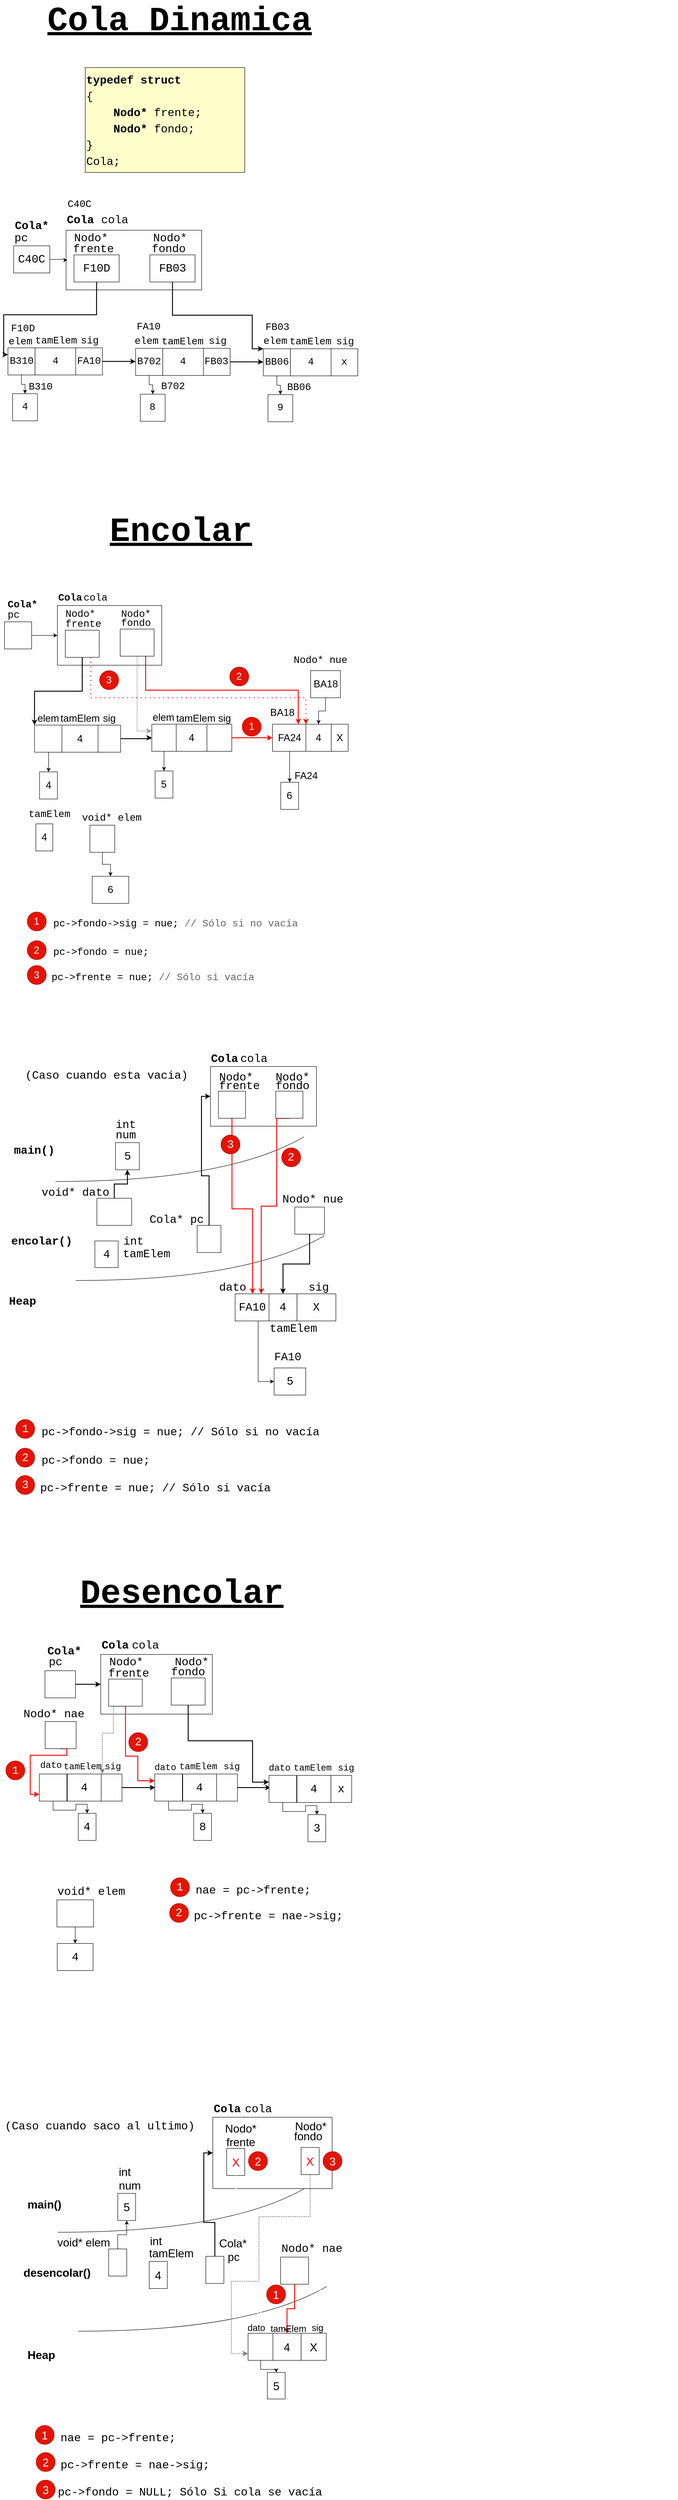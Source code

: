 <mxfile version="18.1.3" type="device"><diagram id="wqtmN0Sbq4b8m8E4POC0" name="Page-1"><mxGraphModel dx="1736" dy="900" grid="0" gridSize="10" guides="1" tooltips="1" connect="1" arrows="1" fold="1" page="1" pageScale="1" pageWidth="827" pageHeight="1169" background="none" math="0" shadow="0"><root><mxCell id="0"/><mxCell id="1" parent="0"/><mxCell id="GlfWnopyodaG3objuLAW-1" value="" style="rounded=0;whiteSpace=wrap;html=1;fontFamily=Courier New;fontSize=25;" parent="1" vertex="1"><mxGeometry x="234.97" y="3743" width="247" height="132" as="geometry"/></mxCell><mxCell id="CUOggQJLTnRWmichhhx5-36" value="" style="endArrow=none;html=1;curved=1;fontSize=25;fontFamily=Courier New;" parent="1" edge="1"><mxGeometry width="50" height="50" relative="1" as="geometry"><mxPoint x="134.87" y="2696.5" as="sourcePoint"/><mxPoint x="684.87" y="2597.5" as="targetPoint"/><Array as="points"><mxPoint x="514.87" y="2696.5"/></Array></mxGeometry></mxCell><mxCell id="CUOggQJLTnRWmichhhx5-37" value="main()" style="text;html=1;resizable=0;points=[];autosize=1;align=left;verticalAlign=top;spacingTop=-4;fontSize=25;fontFamily=Courier New;fontStyle=1" parent="1" vertex="1"><mxGeometry x="41.37" y="2610.5" width="100" height="30" as="geometry"/></mxCell><mxCell id="CUOggQJLTnRWmichhhx5-38" value="" style="endArrow=none;html=1;curved=1;fontSize=25;fontFamily=Courier New;" parent="1" edge="1"><mxGeometry width="50" height="50" relative="1" as="geometry"><mxPoint x="179.87" y="2915.5" as="sourcePoint"/><mxPoint x="729.87" y="2816.5" as="targetPoint"/><Array as="points"><mxPoint x="559.87" y="2915.5"/></Array></mxGeometry></mxCell><mxCell id="CUOggQJLTnRWmichhhx5-39" value="encolar()" style="text;html=1;resizable=0;points=[];autosize=1;align=left;verticalAlign=top;spacingTop=-4;fontSize=25;fontFamily=Courier New;fontStyle=1" parent="1" vertex="1"><mxGeometry x="35.37" y="2811.5" width="145" height="30" as="geometry"/></mxCell><mxCell id="CUOggQJLTnRWmichhhx5-50" value="Heap" style="text;html=1;resizable=0;points=[];autosize=1;align=left;verticalAlign=top;spacingTop=-4;fontSize=25;fontFamily=Courier New;fontStyle=1" parent="1" vertex="1"><mxGeometry x="30.37" y="2945" width="70" height="30" as="geometry"/></mxCell><mxCell id="CUOggQJLTnRWmichhhx5-71" value="4" style="rounded=0;whiteSpace=wrap;html=1;fontSize=25;fontFamily=Courier New;" parent="1" vertex="1"><mxGeometry x="222.0" y="2828" width="51.5" height="59" as="geometry"/></mxCell><mxCell id="CUOggQJLTnRWmichhhx5-72" value="int" style="text;html=1;resizable=0;points=[];autosize=1;align=left;verticalAlign=top;spacingTop=-4;fontSize=25;fontFamily=Courier New;" parent="1" vertex="1"><mxGeometry x="283.0" y="2811.5" width="55" height="30" as="geometry"/></mxCell><mxCell id="CUOggQJLTnRWmichhhx5-73" value="tamElem" style="text;html=1;resizable=0;points=[];autosize=1;align=left;verticalAlign=top;spacingTop=-4;fontSize=25;fontFamily=Courier New;" parent="1" vertex="1"><mxGeometry x="281.5" y="2840" width="115" height="30" as="geometry"/></mxCell><mxCell id="CZ7FtsC8fMPVHk8C5HlW-162" style="edgeStyle=orthogonalEdgeStyle;rounded=0;orthogonalLoop=1;jettySize=auto;html=1;exitX=0.5;exitY=1;exitDx=0;exitDy=0;entryX=0;entryY=0.25;entryDx=0;entryDy=0;fontFamily=Courier New;fontSize=20;fontColor=#000000;strokeColor=#FF0000;strokeWidth=2;" parent="1" source="1jXVWYmQ-CDgsmhZdw6f-1" target="CZ7FtsC8fMPVHk8C5HlW-144" edge="1"><mxGeometry relative="1" as="geometry"><Array as="points"><mxPoint x="289.97" y="3968"/><mxPoint x="316.97" y="3968"/><mxPoint x="316.97" y="4022"/></Array></mxGeometry></mxCell><mxCell id="CZ7FtsC8fMPVHk8C5HlW-164" style="edgeStyle=orthogonalEdgeStyle;rounded=0;orthogonalLoop=1;jettySize=auto;html=1;exitX=0.5;exitY=1;exitDx=0;exitDy=0;entryX=0.924;entryY=1.254;entryDx=0;entryDy=0;entryPerimeter=0;fontFamily=Courier New;fontSize=20;fontColor=#000000;strokeColor=#808080;strokeWidth=2;dashed=1;dashPattern=1 1;" parent="1" source="1jXVWYmQ-CDgsmhZdw6f-1" target="1jXVWYmQ-CDgsmhZdw6f-15" edge="1"><mxGeometry relative="1" as="geometry"><Array as="points"><mxPoint x="262.97" y="3858"/><mxPoint x="262.97" y="3917"/><mxPoint x="237.97" y="3917"/></Array></mxGeometry></mxCell><mxCell id="1jXVWYmQ-CDgsmhZdw6f-1" value="" style="rounded=0;whiteSpace=wrap;html=1;fontFamily=Courier New;fontSize=25;" parent="1" vertex="1"><mxGeometry x="252.47" y="3797.5" width="74.5" height="60" as="geometry"/></mxCell><mxCell id="1jXVWYmQ-CDgsmhZdw6f-2" value="cola" style="text;html=1;resizable=0;points=[];autosize=1;align=left;verticalAlign=top;spacingTop=-4;fontFamily=Courier New;fontSize=25;" parent="1" vertex="1"><mxGeometry x="301.75" y="3706" width="70" height="30" as="geometry"/></mxCell><mxCell id="1jXVWYmQ-CDgsmhZdw6f-25" style="edgeStyle=orthogonalEdgeStyle;rounded=0;orthogonalLoop=1;jettySize=auto;html=1;exitX=1;exitY=0.5;exitDx=0;exitDy=0;entryX=0;entryY=0.5;entryDx=0;entryDy=0;strokeWidth=2;fontFamily=Courier New;fontSize=25;" parent="1" source="GlfWnopyodaG3objuLAW-5" target="GlfWnopyodaG3objuLAW-1" edge="1"><mxGeometry relative="1" as="geometry"><Array as="points"/><mxPoint x="142.97" y="3785.5" as="sourcePoint"/><mxPoint x="209.97" y="3825" as="targetPoint"/></mxGeometry></mxCell><mxCell id="1jXVWYmQ-CDgsmhZdw6f-22" value="&lt;b&gt;Cola*&lt;/b&gt;" style="text;html=1;resizable=0;points=[];autosize=1;align=left;verticalAlign=top;spacingTop=-4;fontFamily=Courier New;fontSize=25;" parent="1" vertex="1"><mxGeometry x="114.97" y="3719" width="85" height="31" as="geometry"/></mxCell><mxCell id="1jXVWYmQ-CDgsmhZdw6f-23" value="pc" style="text;html=1;resizable=0;points=[];autosize=1;align=left;verticalAlign=top;spacingTop=-4;fontFamily=Courier New;fontSize=25;" parent="1" vertex="1"><mxGeometry x="118.33" y="3743" width="40" height="30" as="geometry"/></mxCell><mxCell id="1jXVWYmQ-CDgsmhZdw6f-36" value="frente" style="text;html=1;resizable=0;points=[];autosize=1;align=left;verticalAlign=top;spacingTop=-4;fontFamily=Courier New;fontSize=25;" parent="1" vertex="1"><mxGeometry x="249.97" y="3767.5" width="100" height="30" as="geometry"/></mxCell><mxCell id="1jXVWYmQ-CDgsmhZdw6f-83" value="5" style="rounded=0;whiteSpace=wrap;html=1;fontSize=25;fontFamily=Courier New;" parent="1" vertex="1"><mxGeometry x="267.59" y="2610.5" width="52.78" height="60" as="geometry"/></mxCell><mxCell id="1jXVWYmQ-CDgsmhZdw6f-84" style="edgeStyle=orthogonalEdgeStyle;rounded=0;orthogonalLoop=1;jettySize=auto;html=1;entryX=0.5;entryY=1;entryDx=0;entryDy=0;exitX=0.5;exitY=0;exitDx=0;exitDy=0;strokeWidth=2;fontSize=25;fontFamily=Courier New;" parent="1" source="1jXVWYmQ-CDgsmhZdw6f-85" target="1jXVWYmQ-CDgsmhZdw6f-83" edge="1"><mxGeometry relative="1" as="geometry"><mxPoint x="307.37" y="2723" as="sourcePoint"/></mxGeometry></mxCell><mxCell id="1jXVWYmQ-CDgsmhZdw6f-85" value="" style="rounded=0;whiteSpace=wrap;html=1;fontSize=25;fontFamily=Courier New;" parent="1" vertex="1"><mxGeometry x="226.37" y="2733.5" width="77" height="60" as="geometry"/></mxCell><mxCell id="1jXVWYmQ-CDgsmhZdw6f-86" value="void* dato" style="text;html=1;resizable=0;points=[];autosize=1;align=left;verticalAlign=top;spacingTop=-4;fontSize=25;fontFamily=Courier New;" parent="1" vertex="1"><mxGeometry x="101.5" y="2703.5" width="160" height="30" as="geometry"/></mxCell><mxCell id="1jXVWYmQ-CDgsmhZdw6f-87" value="num" style="text;html=1;resizable=0;points=[];autosize=1;align=left;verticalAlign=top;spacingTop=-4;fontSize=25;fontFamily=Courier New;" parent="1" vertex="1"><mxGeometry x="266.48" y="2577" width="55" height="30" as="geometry"/></mxCell><mxCell id="GlfWnopyodaG3objuLAW-106" style="edgeStyle=orthogonalEdgeStyle;rounded=0;orthogonalLoop=1;jettySize=auto;html=1;exitX=0.5;exitY=1;exitDx=0;exitDy=0;entryX=0.25;entryY=0;entryDx=0;entryDy=0;strokeColor=#FFFFFF;strokeWidth=2;" parent="1" source="GlfWnopyodaG3objuLAW-2" edge="1"><mxGeometry relative="1" as="geometry"><mxPoint x="1501.271" y="4403" as="targetPoint"/></mxGeometry></mxCell><mxCell id="CZ7FtsC8fMPVHk8C5HlW-161" style="edgeStyle=orthogonalEdgeStyle;rounded=0;orthogonalLoop=1;jettySize=auto;html=1;exitX=0.5;exitY=1;exitDx=0;exitDy=0;entryX=0;entryY=0.25;entryDx=0;entryDy=0;fontFamily=Courier New;fontSize=20;fontColor=#000000;strokeColor=#000000;strokeWidth=2;" parent="1" source="GlfWnopyodaG3objuLAW-2" target="CZ7FtsC8fMPVHk8C5HlW-153" edge="1"><mxGeometry relative="1" as="geometry"><Array as="points"><mxPoint x="427.97" y="3934"/><mxPoint x="570.97" y="3934"/><mxPoint x="570.97" y="4026"/></Array></mxGeometry></mxCell><mxCell id="GlfWnopyodaG3objuLAW-2" value="" style="rounded=0;whiteSpace=wrap;html=1;fontFamily=Courier New;fontSize=25;" parent="1" vertex="1"><mxGeometry x="390.97" y="3795" width="75" height="60" as="geometry"/></mxCell><mxCell id="GlfWnopyodaG3objuLAW-3" value="fondo" style="text;html=1;resizable=0;points=[];autosize=1;align=left;verticalAlign=top;spacingTop=-4;fontFamily=Courier New;fontSize=25;" parent="1" vertex="1"><mxGeometry x="388.97" y="3765" width="85" height="30" as="geometry"/></mxCell><mxCell id="GlfWnopyodaG3objuLAW-4" value="Cola" style="text;html=1;resizable=0;points=[];autosize=1;align=left;verticalAlign=top;spacingTop=-4;fontFamily=Courier New;fontSize=25;fontStyle=1" parent="1" vertex="1"><mxGeometry x="234.97" y="3706" width="70" height="30" as="geometry"/></mxCell><mxCell id="GlfWnopyodaG3objuLAW-5" value="" style="rounded=0;whiteSpace=wrap;html=1;fontFamily=Courier New;fontSize=25;" parent="1" vertex="1"><mxGeometry x="111.47" y="3779" width="67.5" height="60" as="geometry"/></mxCell><mxCell id="GlfWnopyodaG3objuLAW-73" style="edgeStyle=orthogonalEdgeStyle;rounded=0;orthogonalLoop=1;jettySize=auto;html=1;exitX=1;exitY=0.5;exitDx=0;exitDy=0;entryX=0;entryY=0.5;entryDx=0;entryDy=0;strokeWidth=2;fontFamily=Courier New;fontSize=25;" parent="1" source="1jXVWYmQ-CDgsmhZdw6f-47" edge="1"><mxGeometry relative="1" as="geometry"><mxPoint x="355.47" y="4037.5" as="targetPoint"/></mxGeometry></mxCell><mxCell id="GlfWnopyodaG3objuLAW-79" value="Nodo*" style="text;html=1;resizable=0;points=[];autosize=1;align=left;verticalAlign=top;spacingTop=-4;fontFamily=Courier New;fontSize=25;" parent="1" vertex="1"><mxGeometry x="251.87" y="3743" width="85" height="30" as="geometry"/></mxCell><mxCell id="GlfWnopyodaG3objuLAW-80" value="Nodo*" style="text;html=1;resizable=0;points=[];autosize=1;align=left;verticalAlign=top;spacingTop=-4;fontFamily=Courier New;fontSize=25;" parent="1" vertex="1"><mxGeometry x="396.97" y="3743" width="85" height="30" as="geometry"/></mxCell><mxCell id="GlfWnopyodaG3objuLAW-81" value="" style="rounded=0;whiteSpace=wrap;html=1;fontSize=25;fontFamily=Courier New;" parent="1" vertex="1"><mxGeometry x="477.87" y="2442" width="234.5" height="132" as="geometry"/></mxCell><mxCell id="pcqUpdZo4affIulsHNB6-300" style="edgeStyle=orthogonalEdgeStyle;rounded=0;orthogonalLoop=1;jettySize=auto;html=1;exitX=0.5;exitY=1;exitDx=0;exitDy=0;entryX=0.5;entryY=0;entryDx=0;entryDy=0;strokeColor=#FF0000;strokeWidth=2;fontFamily=Courier New;fontSize=25;" parent="1" source="GlfWnopyodaG3objuLAW-82" target="GlfWnopyodaG3objuLAW-128" edge="1"><mxGeometry relative="1" as="geometry"><Array as="points"><mxPoint x="525.37" y="2757"/><mxPoint x="571.37" y="2757"/></Array></mxGeometry></mxCell><mxCell id="GlfWnopyodaG3objuLAW-82" value="" style="rounded=0;whiteSpace=wrap;html=1;fontSize=25;fontFamily=Courier New;" parent="1" vertex="1"><mxGeometry x="495.37" y="2496.5" width="60" height="60" as="geometry"/></mxCell><mxCell id="GlfWnopyodaG3objuLAW-83" value="cola" style="text;html=1;resizable=0;points=[];autosize=1;align=left;verticalAlign=top;spacingTop=-4;fontSize=25;fontFamily=Courier New;" parent="1" vertex="1"><mxGeometry x="541.87" y="2408" width="70" height="30" as="geometry"/></mxCell><mxCell id="GlfWnopyodaG3objuLAW-84" style="edgeStyle=orthogonalEdgeStyle;rounded=0;orthogonalLoop=1;jettySize=auto;html=1;exitX=0.5;exitY=0;exitDx=0;exitDy=0;entryX=0;entryY=0.5;entryDx=0;entryDy=0;strokeWidth=2;fontSize=25;fontFamily=Courier New;" parent="1" source="GlfWnopyodaG3objuLAW-91" target="GlfWnopyodaG3objuLAW-81" edge="1"><mxGeometry relative="1" as="geometry"><Array as="points"/><mxPoint x="465.37" y="2574.5" as="sourcePoint"/><mxPoint x="532.37" y="2614" as="targetPoint"/></mxGeometry></mxCell><mxCell id="GlfWnopyodaG3objuLAW-85" value="Cola* pc" style="text;html=1;resizable=0;points=[];autosize=1;align=left;verticalAlign=top;spacingTop=-4;fontSize=25;fontFamily=Courier New;" parent="1" vertex="1"><mxGeometry x="340.5" y="2763.5" width="130" height="30" as="geometry"/></mxCell><mxCell id="GlfWnopyodaG3objuLAW-87" value="frente" style="text;html=1;resizable=0;points=[];autosize=1;align=left;verticalAlign=top;spacingTop=-4;fontSize=25;fontFamily=Courier New;" parent="1" vertex="1"><mxGeometry x="495.37" y="2468" width="100" height="30" as="geometry"/></mxCell><mxCell id="pcqUpdZo4affIulsHNB6-299" style="edgeStyle=orthogonalEdgeStyle;rounded=0;orthogonalLoop=1;jettySize=auto;html=1;exitX=0.5;exitY=1;exitDx=0;exitDy=0;entryX=0.75;entryY=0;entryDx=0;entryDy=0;strokeColor=#FF0000;strokeWidth=2;fontFamily=Courier New;fontSize=25;" parent="1" source="GlfWnopyodaG3objuLAW-88" target="GlfWnopyodaG3objuLAW-128" edge="1"><mxGeometry relative="1" as="geometry"><Array as="points"><mxPoint x="624.37" y="2557"/><mxPoint x="624.37" y="2751"/><mxPoint x="590.37" y="2751"/></Array></mxGeometry></mxCell><mxCell id="GlfWnopyodaG3objuLAW-88" value="" style="rounded=0;whiteSpace=wrap;html=1;fontSize=25;fontFamily=Courier New;" parent="1" vertex="1"><mxGeometry x="622.37" y="2496.5" width="60" height="60" as="geometry"/></mxCell><mxCell id="GlfWnopyodaG3objuLAW-89" value="fondo" style="text;html=1;resizable=0;points=[];autosize=1;align=left;verticalAlign=top;spacingTop=-4;fontSize=25;fontFamily=Courier New;" parent="1" vertex="1"><mxGeometry x="619.87" y="2468" width="85" height="30" as="geometry"/></mxCell><mxCell id="GlfWnopyodaG3objuLAW-90" value="Cola" style="text;html=1;resizable=0;points=[];autosize=1;align=left;verticalAlign=top;spacingTop=-4;fontSize=25;fontStyle=1;fontFamily=Courier New;" parent="1" vertex="1"><mxGeometry x="476.55" y="2408" width="70" height="30" as="geometry"/></mxCell><mxCell id="GlfWnopyodaG3objuLAW-91" value="" style="rounded=0;whiteSpace=wrap;html=1;fontSize=25;fontFamily=Courier New;" parent="1" vertex="1"><mxGeometry x="448.37" y="2793.5" width="52.67" height="60" as="geometry"/></mxCell><mxCell id="GlfWnopyodaG3objuLAW-92" value="Nodo*" style="text;html=1;resizable=0;points=[];autosize=1;align=left;verticalAlign=top;spacingTop=-4;fontSize=25;fontFamily=Courier New;" parent="1" vertex="1"><mxGeometry x="495.37" y="2448.5" width="85" height="30" as="geometry"/></mxCell><mxCell id="GlfWnopyodaG3objuLAW-93" value="Nodo*" style="text;html=1;resizable=0;points=[];autosize=1;align=left;verticalAlign=top;spacingTop=-4;fontSize=25;fontFamily=Courier New;" parent="1" vertex="1"><mxGeometry x="619.87" y="2448.5" width="85" height="30" as="geometry"/></mxCell><mxCell id="GlfWnopyodaG3objuLAW-104" value="int" style="text;html=1;resizable=0;points=[];autosize=1;align=left;verticalAlign=top;spacingTop=-4;fontSize=25;fontFamily=Courier New;" parent="1" vertex="1"><mxGeometry x="266.0" y="2554" width="55" height="30" as="geometry"/></mxCell><mxCell id="GlfWnopyodaG3objuLAW-131" value="" style="rounded=0;whiteSpace=wrap;html=1;fontSize=25;fontFamily=Courier New;" parent="1" vertex="1"><mxGeometry x="664.37" y="2753" width="65.63" height="60" as="geometry"/></mxCell><mxCell id="GlfWnopyodaG3objuLAW-132" style="edgeStyle=orthogonalEdgeStyle;rounded=0;orthogonalLoop=1;jettySize=auto;html=1;exitX=0.5;exitY=1;exitDx=0;exitDy=0;entryX=0.5;entryY=0;entryDx=0;entryDy=0;strokeColor=#000000;strokeWidth=2;fontSize=25;fontFamily=Courier New;" parent="1" source="GlfWnopyodaG3objuLAW-131" target="GlfWnopyodaG3objuLAW-130" edge="1"><mxGeometry relative="1" as="geometry"><mxPoint x="647.87" y="2920" as="targetPoint"/></mxGeometry></mxCell><mxCell id="GlfWnopyodaG3objuLAW-133" value="Nodo* nue" style="text;html=1;resizable=0;points=[];autosize=1;align=left;verticalAlign=top;spacingTop=-4;fontFamily=Courier New;fontSize=25;" parent="1" vertex="1"><mxGeometry x="635.37" y="2718.5" width="145" height="30" as="geometry"/></mxCell><mxCell id="CZ7FtsC8fMPVHk8C5HlW-141" style="edgeStyle=orthogonalEdgeStyle;rounded=0;orthogonalLoop=1;jettySize=auto;html=1;exitX=0.5;exitY=1;exitDx=0;exitDy=0;entryX=0;entryY=0.75;entryDx=0;entryDy=0;fontFamily=Courier New;fontSize=20;fontColor=#000000;strokeColor=#FF0000;strokeWidth=2;" parent="1" source="4Po1cGLrFU3viDCIpa1t-25" target="1jXVWYmQ-CDgsmhZdw6f-45" edge="1"><mxGeometry relative="1" as="geometry"><Array as="points"><mxPoint x="159.97" y="3966"/><mxPoint x="78.97" y="3966"/><mxPoint x="78.97" y="4052"/></Array></mxGeometry></mxCell><mxCell id="4Po1cGLrFU3viDCIpa1t-25" value="" style="rounded=0;whiteSpace=wrap;html=1;fontFamily=Courier New;fontSize=25;" parent="1" vertex="1"><mxGeometry x="111.97" y="3891.5" width="68.5" height="60" as="geometry"/></mxCell><mxCell id="4Po1cGLrFU3viDCIpa1t-27" value="Nodo* nae" style="text;html=1;resizable=0;points=[];autosize=1;align=left;verticalAlign=top;spacingTop=-4;fontFamily=Courier New;fontSize=25;" parent="1" vertex="1"><mxGeometry x="61.97" y="3857.5" width="145" height="30" as="geometry"/></mxCell><mxCell id="1jXVWYmQ-CDgsmhZdw6f-45" value="" style="rounded=0;whiteSpace=wrap;html=1;fontFamily=Courier New;fontSize=25;" parent="1" vertex="1"><mxGeometry x="98.97" y="4007.5" width="61" height="60" as="geometry"/></mxCell><mxCell id="1jXVWYmQ-CDgsmhZdw6f-47" value="" style="rounded=0;whiteSpace=wrap;html=1;fontFamily=Courier New;fontSize=25;" parent="1" vertex="1"><mxGeometry x="235.97" y="4007.5" width="46" height="60" as="geometry"/></mxCell><mxCell id="1jXVWYmQ-CDgsmhZdw6f-48" value="4" style="rounded=0;whiteSpace=wrap;html=1;fontFamily=Courier New;fontSize=25;" parent="1" vertex="1"><mxGeometry x="160.97" y="4007.5" width="75" height="60" as="geometry"/></mxCell><mxCell id="1jXVWYmQ-CDgsmhZdw6f-57" style="edgeStyle=orthogonalEdgeStyle;rounded=0;orthogonalLoop=1;jettySize=auto;html=1;exitX=0.5;exitY=1;exitDx=0;exitDy=0;fontFamily=Courier New;fontSize=25;" parent="1" source="1jXVWYmQ-CDgsmhZdw6f-45" target="4Po1cGLrFU3viDCIpa1t-10" edge="1"><mxGeometry relative="1" as="geometry"><mxPoint x="204.97" y="4093" as="targetPoint"/></mxGeometry></mxCell><mxCell id="pcqUpdZo4affIulsHNB6-123" value="" style="rounded=0;whiteSpace=wrap;html=1;fontSize=22;" parent="1" vertex="1"><mxGeometry x="139" y="1422" width="231" height="132" as="geometry"/></mxCell><mxCell id="CZ7FtsC8fMPVHk8C5HlW-123" style="edgeStyle=orthogonalEdgeStyle;rounded=0;orthogonalLoop=1;jettySize=auto;html=1;exitX=0.5;exitY=1;exitDx=0;exitDy=0;entryX=0;entryY=0;entryDx=0;entryDy=0;fontFamily=Courier New;fontSize=22;strokeColor=#000000;strokeWidth=2;" parent="1" source="pcqUpdZo4affIulsHNB6-124" target="pcqUpdZo4affIulsHNB6-241" edge="1"><mxGeometry relative="1" as="geometry"/></mxCell><mxCell id="pcqUpdZo4affIulsHNB6-124" value="" style="rounded=0;whiteSpace=wrap;html=1;fontSize=22;" parent="1" vertex="1"><mxGeometry x="156.5" y="1476.5" width="75" height="60" as="geometry"/></mxCell><mxCell id="pcqUpdZo4affIulsHNB6-125" value="cola" style="text;html=1;resizable=0;points=[];autosize=1;align=left;verticalAlign=top;spacingTop=-4;fontFamily=Courier New;fontSize=22;" parent="1" vertex="1"><mxGeometry x="194.5" y="1390" width="62" height="26" as="geometry"/></mxCell><mxCell id="pcqUpdZo4affIulsHNB6-126" style="edgeStyle=orthogonalEdgeStyle;rounded=0;orthogonalLoop=1;jettySize=auto;html=1;exitX=1;exitY=0.5;exitDx=0;exitDy=0;entryX=0;entryY=0.5;entryDx=0;entryDy=0;fontSize=22;" parent="1" source="pcqUpdZo4affIulsHNB6-145" target="pcqUpdZo4affIulsHNB6-123" edge="1"><mxGeometry relative="1" as="geometry"><Array as="points"/><mxPoint x="47" y="1464.5" as="sourcePoint"/><mxPoint x="114" y="1504" as="targetPoint"/></mxGeometry></mxCell><mxCell id="pcqUpdZo4affIulsHNB6-127" value="&lt;b style=&quot;font-size: 22px;&quot;&gt;Cola*&lt;/b&gt;" style="text;html=1;resizable=0;points=[];autosize=1;align=left;verticalAlign=top;spacingTop=-4;fontFamily=Courier New;fontSize=22;" parent="1" vertex="1"><mxGeometry x="26.5" y="1405" width="75" height="27" as="geometry"/></mxCell><mxCell id="pcqUpdZo4affIulsHNB6-128" value="pc" style="text;html=1;resizable=0;points=[];autosize=1;align=left;verticalAlign=top;spacingTop=-4;fontFamily=Courier New;fontSize=22;" parent="1" vertex="1"><mxGeometry x="26.5" y="1428" width="36" height="26" as="geometry"/></mxCell><mxCell id="pcqUpdZo4affIulsHNB6-129" value="frente" style="text;html=1;resizable=0;points=[];autosize=1;align=left;verticalAlign=top;spacingTop=-4;fontFamily=Courier New;fontSize=22;" parent="1" vertex="1"><mxGeometry x="154.5" y="1448" width="88" height="26" as="geometry"/></mxCell><mxCell id="pcqUpdZo4affIulsHNB6-136" style="edgeStyle=orthogonalEdgeStyle;rounded=0;orthogonalLoop=1;jettySize=auto;html=1;exitX=0.5;exitY=1;exitDx=0;exitDy=0;fontSize=22;" parent="1" source="pcqUpdZo4affIulsHNB6-137" target="pcqUpdZo4affIulsHNB6-134" edge="1"><mxGeometry relative="1" as="geometry"/></mxCell><mxCell id="pcqUpdZo4affIulsHNB6-137" value="BA18" style="rounded=0;whiteSpace=wrap;html=1;fontSize=22;" parent="1" vertex="1"><mxGeometry x="699.5" y="1566" width="65.87" height="60" as="geometry"/></mxCell><mxCell id="pcqUpdZo4affIulsHNB6-138" value="Nodo* nue" style="text;html=1;resizable=0;points=[];autosize=1;align=left;verticalAlign=top;spacingTop=-4;fontFamily=Courier New;fontSize=22;" parent="1" vertex="1"><mxGeometry x="659.84" y="1528" width="127" height="26" as="geometry"/></mxCell><mxCell id="pcqUpdZo4affIulsHNB6-140" value="BA18" style="text;html=1;resizable=0;points=[];autosize=1;align=left;verticalAlign=top;spacingTop=-4;fontSize=22;" parent="1" vertex="1"><mxGeometry x="607.91" y="1643" width="64" height="26" as="geometry"/></mxCell><mxCell id="pcqUpdZo4affIulsHNB6-141" style="edgeStyle=orthogonalEdgeStyle;rounded=0;orthogonalLoop=1;jettySize=auto;html=1;exitX=0.5;exitY=1;exitDx=0;exitDy=0;entryX=0.25;entryY=0;entryDx=0;entryDy=0;strokeColor=#FFFFFF;strokeWidth=2;dashed=1;fontSize=22;" parent="1" source="pcqUpdZo4affIulsHNB6-142" target="pcqUpdZo4affIulsHNB6-212" edge="1"><mxGeometry relative="1" as="geometry"><Array as="points"><mxPoint x="276.5" y="1622.5"/><mxPoint x="1321.5" y="1622.5"/></Array></mxGeometry></mxCell><mxCell id="G_jk6PxLOEhJV0s6Gqjr-5" style="edgeStyle=orthogonalEdgeStyle;rounded=0;orthogonalLoop=1;jettySize=auto;html=1;exitX=0.75;exitY=1;exitDx=0;exitDy=0;entryX=0.75;entryY=0;entryDx=0;entryDy=0;fontFamily=Courier New;fontSize=22;strokeColor=#FF0000;strokeWidth=2;" parent="1" source="pcqUpdZo4affIulsHNB6-142" target="pcqUpdZo4affIulsHNB6-132" edge="1"><mxGeometry relative="1" as="geometry"/></mxCell><mxCell id="CZ7FtsC8fMPVHk8C5HlW-127" style="edgeStyle=orthogonalEdgeStyle;rounded=0;orthogonalLoop=1;jettySize=auto;html=1;exitX=0.5;exitY=1;exitDx=0;exitDy=0;entryX=0;entryY=0.25;entryDx=0;entryDy=0;fontFamily=Lucida Console;fontSize=22;strokeColor=#999999;strokeWidth=2;dashed=1;dashPattern=1 1;" parent="1" source="pcqUpdZo4affIulsHNB6-142" target="pcqUpdZo4affIulsHNB6-210" edge="1"><mxGeometry relative="1" as="geometry"/></mxCell><mxCell id="CZ7FtsC8fMPVHk8C5HlW-129" style="edgeStyle=orthogonalEdgeStyle;rounded=0;orthogonalLoop=1;jettySize=auto;html=1;exitX=0.75;exitY=1;exitDx=0;exitDy=0;entryX=0;entryY=0;entryDx=0;entryDy=0;dashed=1;dashPattern=1 4;fontFamily=Lucida Console;fontSize=22;strokeColor=#FF0000;strokeWidth=2;" parent="1" source="pcqUpdZo4affIulsHNB6-124" target="pcqUpdZo4affIulsHNB6-134" edge="1"><mxGeometry relative="1" as="geometry"><Array as="points"><mxPoint x="213" y="1626"/><mxPoint x="689" y="1626"/></Array></mxGeometry></mxCell><mxCell id="pcqUpdZo4affIulsHNB6-142" value="" style="rounded=0;whiteSpace=wrap;html=1;fontSize=22;" parent="1" vertex="1"><mxGeometry x="278" y="1474" width="75" height="60" as="geometry"/></mxCell><mxCell id="pcqUpdZo4affIulsHNB6-143" value="fondo" style="text;html=1;resizable=0;points=[];autosize=1;align=left;verticalAlign=top;spacingTop=-4;fontFamily=Courier New;fontSize=22;" parent="1" vertex="1"><mxGeometry x="278" y="1446" width="75" height="26" as="geometry"/></mxCell><mxCell id="pcqUpdZo4affIulsHNB6-144" value="Cola" style="text;html=1;resizable=0;points=[];autosize=1;align=left;verticalAlign=top;spacingTop=-4;fontFamily=Courier New;fontSize=22;fontStyle=1" parent="1" vertex="1"><mxGeometry x="139" y="1390" width="62" height="26" as="geometry"/></mxCell><mxCell id="pcqUpdZo4affIulsHNB6-145" value="" style="rounded=0;whiteSpace=wrap;html=1;fontSize=22;" parent="1" vertex="1"><mxGeometry x="22" y="1458" width="60" height="60" as="geometry"/></mxCell><mxCell id="pcqUpdZo4affIulsHNB6-190" value="Nodo*" style="text;html=1;resizable=0;points=[];autosize=1;align=left;verticalAlign=top;spacingTop=-4;fontFamily=Courier New;fontSize=22;" parent="1" vertex="1"><mxGeometry x="155" y="1426" width="75" height="26" as="geometry"/></mxCell><mxCell id="pcqUpdZo4affIulsHNB6-191" value="Nodo*" style="text;html=1;resizable=0;points=[];autosize=1;align=left;verticalAlign=top;spacingTop=-4;fontFamily=Courier New;fontSize=22;" parent="1" vertex="1"><mxGeometry x="277.5" y="1426" width="75" height="26" as="geometry"/></mxCell><mxCell id="pcqUpdZo4affIulsHNB6-206" value="elem" style="text;html=1;resizable=0;points=[];autosize=1;align=left;verticalAlign=top;spacingTop=-4;fontSize=22;" parent="1" vertex="1"><mxGeometry x="348" y="1654" width="56" height="26" as="geometry"/></mxCell><mxCell id="pcqUpdZo4affIulsHNB6-207" value="tamElem" style="text;html=1;resizable=0;points=[];autosize=1;align=left;verticalAlign=top;spacingTop=-4;fontSize=22;" parent="1" vertex="1"><mxGeometry x="399.5" y="1656" width="95" height="26" as="geometry"/></mxCell><mxCell id="pcqUpdZo4affIulsHNB6-208" value="sig" style="text;html=1;resizable=0;points=[];autosize=1;align=left;verticalAlign=top;spacingTop=-4;fontSize=22;" parent="1" vertex="1"><mxGeometry x="492.5" y="1656" width="38" height="26" as="geometry"/></mxCell><mxCell id="pcqUpdZo4affIulsHNB6-209" style="edgeStyle=orthogonalEdgeStyle;rounded=0;orthogonalLoop=1;jettySize=auto;html=1;exitX=0.5;exitY=1;exitDx=0;exitDy=0;entryX=0.5;entryY=0;entryDx=0;entryDy=0;fontSize=22;" parent="1" source="pcqUpdZo4affIulsHNB6-210" target="pcqUpdZo4affIulsHNB6-213" edge="1"><mxGeometry relative="1" as="geometry"/></mxCell><mxCell id="pcqUpdZo4affIulsHNB6-210" value="" style="rounded=0;whiteSpace=wrap;html=1;fontSize=22;" parent="1" vertex="1"><mxGeometry x="348" y="1684.5" width="54" height="60" as="geometry"/></mxCell><mxCell id="G_jk6PxLOEhJV0s6Gqjr-3" style="edgeStyle=orthogonalEdgeStyle;rounded=0;orthogonalLoop=1;jettySize=auto;html=1;exitX=1;exitY=0.5;exitDx=0;exitDy=0;entryX=0;entryY=0.5;entryDx=0;entryDy=0;fontFamily=Courier New;fontSize=22;fillColor=#e51400;strokeColor=#FF0000;strokeWidth=2;" parent="1" source="pcqUpdZo4affIulsHNB6-211" target="pcqUpdZo4affIulsHNB6-132" edge="1"><mxGeometry relative="1" as="geometry"/></mxCell><mxCell id="pcqUpdZo4affIulsHNB6-211" value="" style="rounded=0;whiteSpace=wrap;html=1;fontSize=22;" parent="1" vertex="1"><mxGeometry x="468" y="1684.5" width="57" height="60" as="geometry"/></mxCell><mxCell id="pcqUpdZo4affIulsHNB6-212" value="4" style="rounded=0;whiteSpace=wrap;html=1;fontSize=22;" parent="1" vertex="1"><mxGeometry x="402" y="1684.5" width="68" height="60" as="geometry"/></mxCell><mxCell id="pcqUpdZo4affIulsHNB6-213" value="5" style="rounded=0;whiteSpace=wrap;html=1;fontSize=22;" parent="1" vertex="1"><mxGeometry x="355.308" y="1788" width="39.382" height="60" as="geometry"/></mxCell><mxCell id="pcqUpdZo4affIulsHNB6-214" value="4" style="rounded=0;whiteSpace=wrap;html=1;fontSize=22;" parent="1" vertex="1"><mxGeometry x="91.364" y="1905" width="37.506" height="60" as="geometry"/></mxCell><mxCell id="pcqUpdZo4affIulsHNB6-241" value="" style="rounded=0;whiteSpace=wrap;html=1;fontSize=22;" parent="1" vertex="1"><mxGeometry x="88.36" y="1686.5" width="62.64" height="60" as="geometry"/></mxCell><mxCell id="pcqUpdZo4affIulsHNB6-242" value="" style="rounded=0;whiteSpace=wrap;html=1;fontSize=22;" parent="1" vertex="1"><mxGeometry x="229" y="1686.5" width="50" height="60" as="geometry"/></mxCell><mxCell id="pcqUpdZo4affIulsHNB6-243" value="4" style="rounded=0;whiteSpace=wrap;html=1;fontSize=22;" parent="1" vertex="1"><mxGeometry x="149" y="1686.5" width="80" height="60" as="geometry"/></mxCell><mxCell id="pcqUpdZo4affIulsHNB6-244" style="edgeStyle=orthogonalEdgeStyle;rounded=0;orthogonalLoop=1;jettySize=auto;html=1;exitX=0.5;exitY=1;exitDx=0;exitDy=0;fontSize=22;" parent="1" source="pcqUpdZo4affIulsHNB6-241" target="pcqUpdZo4affIulsHNB6-240" edge="1"><mxGeometry relative="1" as="geometry"><mxPoint x="109" y="1772" as="targetPoint"/></mxGeometry></mxCell><mxCell id="pcqUpdZo4affIulsHNB6-135" value="6" style="rounded=0;whiteSpace=wrap;html=1;fontSize=22;" parent="1" vertex="1"><mxGeometry x="633.308" y="1813" width="39.382" height="60" as="geometry"/></mxCell><mxCell id="pcqUpdZo4affIulsHNB6-131" style="edgeStyle=orthogonalEdgeStyle;rounded=0;orthogonalLoop=1;jettySize=auto;html=1;exitX=0.5;exitY=1;exitDx=0;exitDy=0;entryX=0.5;entryY=0;entryDx=0;entryDy=0;fontSize=22;" parent="1" source="pcqUpdZo4affIulsHNB6-132" target="pcqUpdZo4affIulsHNB6-135" edge="1"><mxGeometry relative="1" as="geometry"/></mxCell><mxCell id="pcqUpdZo4affIulsHNB6-139" value="FA24" style="text;html=1;resizable=0;points=[];autosize=1;align=left;verticalAlign=top;spacingTop=-4;fontSize=22;" parent="1" vertex="1"><mxGeometry x="661.84" y="1783" width="61" height="26" as="geometry"/></mxCell><mxCell id="pcqUpdZo4affIulsHNB6-132" value="FA24" style="rounded=0;whiteSpace=wrap;html=1;fontSize=22;" parent="1" vertex="1"><mxGeometry x="615" y="1684.5" width="76" height="60" as="geometry"/></mxCell><mxCell id="pcqUpdZo4affIulsHNB6-133" value="X" style="rounded=0;whiteSpace=wrap;html=1;fontSize=22;" parent="1" vertex="1"><mxGeometry x="745.03" y="1684.5" width="37.506" height="60" as="geometry"/></mxCell><mxCell id="pcqUpdZo4affIulsHNB6-134" value="4" style="rounded=0;whiteSpace=wrap;html=1;fontSize=22;" parent="1" vertex="1"><mxGeometry x="689" y="1684.5" width="56.03" height="60" as="geometry"/></mxCell><mxCell id="pcqUpdZo4affIulsHNB6-249" value="" style="endArrow=none;html=1;curved=1;fontSize=25;" parent="1" edge="1"><mxGeometry width="50" height="50" relative="1" as="geometry"><mxPoint x="140" y="5021.497" as="sourcePoint"/><mxPoint x="690" y="4922.497" as="targetPoint"/><Array as="points"><mxPoint x="520" y="5021.497"/></Array></mxGeometry></mxCell><mxCell id="pcqUpdZo4affIulsHNB6-250" value="&lt;b&gt;main()&lt;/b&gt;" style="text;html=1;resizable=0;points=[];autosize=1;align=left;verticalAlign=top;spacingTop=-4;fontSize=25;" parent="1" vertex="1"><mxGeometry x="71.37" y="4941.997" width="83" height="30" as="geometry"/></mxCell><mxCell id="pcqUpdZo4affIulsHNB6-251" value="" style="endArrow=none;html=1;curved=1;fontSize=25;" parent="1" edge="1"><mxGeometry width="50" height="50" relative="1" as="geometry"><mxPoint x="185" y="5240.497" as="sourcePoint"/><mxPoint x="735" y="5141.497" as="targetPoint"/><Array as="points"><mxPoint x="565" y="5240.497"/></Array></mxGeometry></mxCell><mxCell id="pcqUpdZo4affIulsHNB6-252" value="&lt;b&gt;desencolar()&lt;/b&gt;" style="text;html=1;resizable=0;points=[];autosize=1;align=left;verticalAlign=top;spacingTop=-4;fontSize=25;" parent="1" vertex="1"><mxGeometry x="61.97" y="5093.497" width="158" height="30" as="geometry"/></mxCell><mxCell id="pcqUpdZo4affIulsHNB6-253" value="&lt;b&gt;Heap&lt;/b&gt;" style="text;html=1;resizable=0;points=[];autosize=1;align=left;verticalAlign=top;spacingTop=-4;fontSize=25;" parent="1" vertex="1"><mxGeometry x="71.37" y="5274.997" width="71" height="30" as="geometry"/></mxCell><mxCell id="pcqUpdZo4affIulsHNB6-254" value="4" style="rounded=0;whiteSpace=wrap;html=1;fontSize=25;" parent="1" vertex="1"><mxGeometry x="342.28" y="5085.997" width="40" height="60" as="geometry"/></mxCell><mxCell id="pcqUpdZo4affIulsHNB6-255" value="int" style="text;html=1;resizable=0;points=[];autosize=1;align=left;verticalAlign=top;spacingTop=-4;fontSize=25;" parent="1" vertex="1"><mxGeometry x="342.28" y="5022.997" width="37" height="30" as="geometry"/></mxCell><mxCell id="pcqUpdZo4affIulsHNB6-256" value="tamElem" style="text;html=1;resizable=0;points=[];autosize=1;align=left;verticalAlign=top;spacingTop=-4;fontSize=25;" parent="1" vertex="1"><mxGeometry x="339.5" y="5050.327" width="112" height="30" as="geometry"/></mxCell><mxCell id="pcqUpdZo4affIulsHNB6-257" value="5" style="rounded=0;whiteSpace=wrap;html=1;fontSize=25;" parent="1" vertex="1"><mxGeometry x="272.718" y="4935.497" width="39.382" height="60" as="geometry"/></mxCell><mxCell id="pcqUpdZo4affIulsHNB6-258" style="edgeStyle=orthogonalEdgeStyle;rounded=0;orthogonalLoop=1;jettySize=auto;html=1;entryX=0.5;entryY=1;entryDx=0;entryDy=0;exitX=0.5;exitY=0;exitDx=0;exitDy=0;fontSize=25;" parent="1" source="pcqUpdZo4affIulsHNB6-259" target="pcqUpdZo4affIulsHNB6-257" edge="1"><mxGeometry relative="1" as="geometry"><mxPoint x="312.5" y="5047.997" as="sourcePoint"/></mxGeometry></mxCell><mxCell id="pcqUpdZo4affIulsHNB6-259" value="" style="rounded=0;whiteSpace=wrap;html=1;fontSize=25;" parent="1" vertex="1"><mxGeometry x="252.5" y="5058.497" width="40" height="60" as="geometry"/></mxCell><mxCell id="pcqUpdZo4affIulsHNB6-260" value="void* elem" style="text;html=1;resizable=0;points=[];autosize=1;align=left;verticalAlign=top;spacingTop=-4;fontSize=25;" parent="1" vertex="1"><mxGeometry x="137" y="5025.997" width="128" height="30" as="geometry"/></mxCell><mxCell id="pcqUpdZo4affIulsHNB6-261" value="num" style="text;html=1;resizable=0;points=[];autosize=1;align=left;verticalAlign=top;spacingTop=-4;fontSize=25;" parent="1" vertex="1"><mxGeometry x="272.72" y="4899.997" width="60" height="30" as="geometry"/></mxCell><mxCell id="pcqUpdZo4affIulsHNB6-262" value="" style="rounded=0;whiteSpace=wrap;html=1;fontSize=25;" parent="1" vertex="1"><mxGeometry x="483" y="4767" width="264" height="158" as="geometry"/></mxCell><mxCell id="pcqUpdZo4affIulsHNB6-311" style="edgeStyle=orthogonalEdgeStyle;rounded=0;orthogonalLoop=1;jettySize=auto;html=1;exitX=0.5;exitY=1;exitDx=0;exitDy=0;entryX=0.5;entryY=0;entryDx=0;entryDy=0;strokeColor=#FFFFFF;strokeWidth=2;fontFamily=Courier New;dashed=1;fontSize=25;startArrow=none;" parent="1" source="pcqUpdZo4affIulsHNB6-278" target="pcqUpdZo4affIulsHNB6-283" edge="1"><mxGeometry relative="1" as="geometry"><Array as="points"><mxPoint x="521" y="5037.33"/><mxPoint x="624" y="5037.33"/></Array></mxGeometry></mxCell><mxCell id="pcqUpdZo4affIulsHNB6-263" value="&lt;font color=&quot;#ff0000&quot; style=&quot;font-size: 25px;&quot;&gt;X&lt;/font&gt;" style="rounded=0;whiteSpace=wrap;html=1;fontSize=25;" parent="1" vertex="1"><mxGeometry x="513.68" y="4835.997" width="40" height="60" as="geometry"/></mxCell><mxCell id="pcqUpdZo4affIulsHNB6-264" value="cola" style="text;html=1;resizable=0;points=[];autosize=1;align=left;verticalAlign=top;spacingTop=-4;fontFamily=Courier New;fontSize=25;" parent="1" vertex="1"><mxGeometry x="552.37" y="4731.997" width="70" height="30" as="geometry"/></mxCell><mxCell id="pcqUpdZo4affIulsHNB6-265" style="edgeStyle=orthogonalEdgeStyle;rounded=0;orthogonalLoop=1;jettySize=auto;html=1;exitX=0.5;exitY=0;exitDx=0;exitDy=0;entryX=0;entryY=0.5;entryDx=0;entryDy=0;strokeWidth=2;fontSize=25;" parent="1" source="pcqUpdZo4affIulsHNB6-272" target="pcqUpdZo4affIulsHNB6-262" edge="1"><mxGeometry relative="1" as="geometry"><Array as="points"/><mxPoint x="470.5" y="4899.497" as="sourcePoint"/><mxPoint x="537.5" y="4938.997" as="targetPoint"/></mxGeometry></mxCell><mxCell id="pcqUpdZo4affIulsHNB6-267" value="pc" style="text;html=1;resizable=0;points=[];autosize=1;align=left;verticalAlign=top;spacingTop=-4;fontSize=25;" parent="1" vertex="1"><mxGeometry x="513.68" y="5058.497" width="37" height="30" as="geometry"/></mxCell><mxCell id="pcqUpdZo4affIulsHNB6-268" value="frente" style="text;html=1;resizable=0;points=[];autosize=1;align=left;verticalAlign=top;spacingTop=-4;fontSize=25;" parent="1" vertex="1"><mxGeometry x="510.5" y="4803.997" width="74" height="30" as="geometry"/></mxCell><mxCell id="pcqUpdZo4affIulsHNB6-312" style="edgeStyle=orthogonalEdgeStyle;rounded=0;orthogonalLoop=1;jettySize=auto;html=1;exitX=0.5;exitY=1;exitDx=0;exitDy=0;entryX=0.75;entryY=0;entryDx=0;entryDy=0;strokeColor=#FFFFFF;strokeWidth=2;fontFamily=Courier New;dashed=1;fontSize=25;startArrow=none;" parent="1" source="pcqUpdZo4affIulsHNB6-280" target="pcqUpdZo4affIulsHNB6-284" edge="1"><mxGeometry relative="1" as="geometry"><Array as="points"><mxPoint x="621" y="5010.33"/><mxPoint x="707" y="5010.33"/></Array></mxGeometry></mxCell><mxCell id="CZ7FtsC8fMPVHk8C5HlW-178" style="edgeStyle=orthogonalEdgeStyle;rounded=0;orthogonalLoop=1;jettySize=auto;html=1;exitX=0.5;exitY=1;exitDx=0;exitDy=0;entryX=0;entryY=0.75;entryDx=0;entryDy=0;dashed=1;dashPattern=1 1;fontFamily=Courier New;fontSize=20;fontColor=#000000;startArrow=none;startFill=0;strokeColor=#808080;strokeWidth=2;" parent="1" source="pcqUpdZo4affIulsHNB6-269" target="pcqUpdZo4affIulsHNB6-283" edge="1"><mxGeometry relative="1" as="geometry"><Array as="points"><mxPoint x="698" y="4987"/><mxPoint x="585" y="4987"/><mxPoint x="585" y="5130"/><mxPoint x="524" y="5130"/><mxPoint x="524" y="5290"/></Array></mxGeometry></mxCell><mxCell id="pcqUpdZo4affIulsHNB6-269" value="&lt;font color=&quot;#ff0000&quot; style=&quot;font-size: 25px;&quot;&gt;X&lt;/font&gt;" style="rounded=0;whiteSpace=wrap;html=1;fontSize=25;" parent="1" vertex="1"><mxGeometry x="678.4" y="4833.997" width="40" height="60" as="geometry"/></mxCell><mxCell id="pcqUpdZo4affIulsHNB6-270" value="fondo" style="text;html=1;resizable=0;points=[];autosize=1;align=left;verticalAlign=top;spacingTop=-4;fontSize=25;" parent="1" vertex="1"><mxGeometry x="660.65" y="4791.497" width="73" height="30" as="geometry"/></mxCell><mxCell id="pcqUpdZo4affIulsHNB6-271" value="Cola" style="text;html=1;resizable=0;points=[];autosize=1;align=left;verticalAlign=top;spacingTop=-4;fontFamily=Courier New;fontStyle=1;fontSize=25;" parent="1" vertex="1"><mxGeometry x="483" y="4731.997" width="70" height="30" as="geometry"/></mxCell><mxCell id="pcqUpdZo4affIulsHNB6-272" value="" style="rounded=0;whiteSpace=wrap;html=1;fontSize=25;" parent="1" vertex="1"><mxGeometry x="467.5" y="5074.827" width="40" height="60" as="geometry"/></mxCell><mxCell id="pcqUpdZo4affIulsHNB6-273" value="Nodo*" style="text;html=1;resizable=0;points=[];autosize=1;align=left;verticalAlign=top;spacingTop=-4;fontSize=25;" parent="1" vertex="1"><mxGeometry x="507.5" y="4773.997" width="80" height="30" as="geometry"/></mxCell><mxCell id="pcqUpdZo4affIulsHNB6-274" value="Nodo*" style="text;html=1;resizable=0;points=[];autosize=1;align=left;verticalAlign=top;spacingTop=-4;fontSize=25;" parent="1" vertex="1"><mxGeometry x="663" y="4768.997" width="80" height="30" as="geometry"/></mxCell><mxCell id="pcqUpdZo4affIulsHNB6-275" value="int" style="text;html=1;resizable=0;points=[];autosize=1;align=left;verticalAlign=top;spacingTop=-4;fontSize=25;" parent="1" vertex="1"><mxGeometry x="272.72" y="4869.997" width="37" height="30" as="geometry"/></mxCell><mxCell id="lbAQN_Jw9ZRb4aVTTa4B-11" style="edgeStyle=orthogonalEdgeStyle;rounded=0;orthogonalLoop=1;jettySize=auto;html=1;exitX=0.5;exitY=1;exitDx=0;exitDy=0;strokeColor=#FF0000;strokeWidth=2;fontSize=25;" parent="1" source="pcqUpdZo4affIulsHNB6-286" target="pcqUpdZo4affIulsHNB6-285" edge="1"><mxGeometry relative="1" as="geometry"/></mxCell><mxCell id="pcqUpdZo4affIulsHNB6-286" value="" style="rounded=0;whiteSpace=wrap;html=1;fontSize=25;" parent="1" vertex="1"><mxGeometry x="633" y="5076.5" width="62" height="60" as="geometry"/></mxCell><mxCell id="pcqUpdZo4affIulsHNB6-288" value="Nodo* nae" style="text;html=1;resizable=0;points=[];autosize=1;align=left;verticalAlign=top;spacingTop=-4;fontFamily=Courier New;fontSize=25;" parent="1" vertex="1"><mxGeometry x="633" y="5040.997" width="145" height="30" as="geometry"/></mxCell><mxCell id="4Po1cGLrFU3viDCIpa1t-38" value="2" style="ellipse;whiteSpace=wrap;html=1;aspect=fixed;fillColor=#e51400;strokeColor=#B20000;fontColor=#ffffff;fontSize=25;fontFamily=Courier New;" parent="1" vertex="1"><mxGeometry x="635.37" y="2622" width="42" height="42" as="geometry"/></mxCell><mxCell id="pcqUpdZo4affIulsHNB6-294" value="1" style="ellipse;whiteSpace=wrap;html=1;aspect=fixed;fillColor=#e51400;strokeColor=#B20000;fontColor=#ffffff;fontSize=25;fontFamily=Courier New;" parent="1" vertex="1"><mxGeometry x="46.737" y="3223" width="42" height="42" as="geometry"/></mxCell><mxCell id="pcqUpdZo4affIulsHNB6-295" value="2" style="ellipse;whiteSpace=wrap;html=1;aspect=fixed;fillColor=#e51400;strokeColor=#B20000;fontColor=#ffffff;fontSize=25;fontFamily=Courier New;" parent="1" vertex="1"><mxGeometry x="46.737" y="3286.5" width="42" height="42" as="geometry"/></mxCell><mxCell id="pcqUpdZo4affIulsHNB6-296" value="pc-&amp;gt;fondo-&amp;gt;sig = nue; // Sólo si no vacía" style="text;html=1;resizable=0;points=[];autosize=1;align=left;verticalAlign=top;spacingTop=-4;fontFamily=Courier New;fontSize=25;" parent="1" vertex="1"><mxGeometry x="101.903" y="3234" width="625" height="30" as="geometry"/></mxCell><mxCell id="pcqUpdZo4affIulsHNB6-297" value="pc-&amp;gt;fondo = nue;" style="text;html=1;resizable=0;points=[];autosize=1;align=left;verticalAlign=top;spacingTop=-4;fontFamily=Courier New;fontSize=25;" parent="1" vertex="1"><mxGeometry x="101.903" y="3297" width="250" height="30" as="geometry"/></mxCell><mxCell id="pcqUpdZo4affIulsHNB6-301" value="3" style="ellipse;whiteSpace=wrap;html=1;aspect=fixed;fillColor=#e51400;strokeColor=#B20000;fontColor=#ffffff;fontSize=25;fontFamily=Courier New;" parent="1" vertex="1"><mxGeometry x="46.737" y="3347" width="42" height="42" as="geometry"/></mxCell><mxCell id="pcqUpdZo4affIulsHNB6-302" value="pc-&amp;gt;frente = nue; // Sólo si vacía" style="text;html=1;resizable=0;points=[];autosize=1;align=left;verticalAlign=top;spacingTop=-4;fontFamily=Courier New;fontSize=25;" parent="1" vertex="1"><mxGeometry x="98.57" y="3358" width="520" height="30" as="geometry"/></mxCell><mxCell id="pcqUpdZo4affIulsHNB6-303" value="3" style="ellipse;whiteSpace=wrap;html=1;aspect=fixed;fillColor=#e51400;strokeColor=#B20000;fontColor=#ffffff;fontSize=25;fontFamily=Courier New;" parent="1" vertex="1"><mxGeometry x="501.037" y="2593.5" width="42" height="42" as="geometry"/></mxCell><mxCell id="pcqUpdZo4affIulsHNB6-304" value="1" style="ellipse;whiteSpace=wrap;html=1;aspect=fixed;fillColor=#e51400;strokeColor=#B20000;fontColor=#ffffff;fontSize=22;" parent="1" vertex="1"><mxGeometry x="72.337" y="2100" width="42" height="42" as="geometry"/></mxCell><mxCell id="pcqUpdZo4affIulsHNB6-305" value="2" style="ellipse;whiteSpace=wrap;html=1;aspect=fixed;fillColor=#e51400;strokeColor=#B20000;fontColor=#ffffff;fontSize=22;" parent="1" vertex="1"><mxGeometry x="72.337" y="2163.5" width="42" height="42" as="geometry"/></mxCell><mxCell id="pcqUpdZo4affIulsHNB6-306" value="pc-&amp;gt;fondo-&amp;gt;sig = nue; &lt;font color=&quot;#666666&quot;&gt;// Sólo si no vacía&lt;/font&gt;" style="text;html=1;resizable=0;points=[];autosize=1;align=left;verticalAlign=top;spacingTop=-4;fontFamily=Courier New;fontSize=22;" parent="1" vertex="1"><mxGeometry x="127.503" y="2111" width="543" height="26" as="geometry"/></mxCell><mxCell id="pcqUpdZo4affIulsHNB6-307" value="pc-&amp;gt;fondo = nue;" style="text;html=1;resizable=0;points=[];autosize=1;align=left;verticalAlign=top;spacingTop=-4;fontFamily=Courier New;fontSize=22;" parent="1" vertex="1"><mxGeometry x="127.503" y="2174" width="218" height="26" as="geometry"/></mxCell><mxCell id="pcqUpdZo4affIulsHNB6-308" value="3" style="ellipse;whiteSpace=wrap;html=1;aspect=fixed;fillColor=#e51400;strokeColor=#B20000;fontColor=#ffffff;fontSize=22;" parent="1" vertex="1"><mxGeometry x="72.337" y="2218.5" width="42" height="42" as="geometry"/></mxCell><mxCell id="pcqUpdZo4affIulsHNB6-309" value="pc-&amp;gt;frente = nue; &lt;font color=&quot;#666666&quot;&gt;// Sólo si vacía&lt;/font&gt;" style="text;html=1;resizable=0;points=[];autosize=1;align=left;verticalAlign=top;spacingTop=-4;fontFamily=Courier New;fontSize=22;" parent="1" vertex="1"><mxGeometry x="124.17" y="2229.5" width="452" height="26" as="geometry"/></mxCell><mxCell id="4Po1cGLrFU3viDCIpa1t-19" value="1" style="ellipse;whiteSpace=wrap;html=1;aspect=fixed;fillColor=#e51400;strokeColor=#B20000;fontColor=#ffffff;fontFamily=Courier New;fontSize=25;" parent="1" vertex="1"><mxGeometry x="389.27" y="4237" width="42" height="42" as="geometry"/></mxCell><mxCell id="4Po1cGLrFU3viDCIpa1t-20" value="2" style="ellipse;whiteSpace=wrap;html=1;aspect=fixed;fillColor=#e51400;strokeColor=#B20000;fontColor=#ffffff;fontFamily=Courier New;fontSize=25;" parent="1" vertex="1"><mxGeometry x="387.27" y="4294" width="42" height="42" as="geometry"/></mxCell><mxCell id="4Po1cGLrFU3viDCIpa1t-21" value="pc-&amp;gt;frente = nae-&amp;gt;sig;" style="text;html=1;resizable=0;points=[];autosize=1;align=left;verticalAlign=top;spacingTop=-4;fontFamily=Courier New;fontSize=25;" parent="1" vertex="1"><mxGeometry x="439.27" y="4305" width="340" height="30" as="geometry"/></mxCell><mxCell id="4Po1cGLrFU3viDCIpa1t-23" value="nae = pc-&amp;gt;frente;" style="text;html=1;resizable=0;points=[];autosize=1;align=left;verticalAlign=top;spacingTop=-4;fontFamily=Courier New;fontSize=25;" parent="1" vertex="1"><mxGeometry x="443.27" y="4248" width="265" height="30" as="geometry"/></mxCell><mxCell id="4Po1cGLrFU3viDCIpa1t-31" value="4" style="rounded=0;whiteSpace=wrap;html=1;fontFamily=Courier New;fontSize=25;" parent="1" vertex="1"><mxGeometry x="138.72" y="4382.5" width="79.28" height="60" as="geometry"/></mxCell><mxCell id="4Po1cGLrFU3viDCIpa1t-32" style="edgeStyle=orthogonalEdgeStyle;rounded=0;orthogonalLoop=1;jettySize=auto;html=1;exitX=0.5;exitY=1;exitDx=0;exitDy=0;entryX=0.5;entryY=0;entryDx=0;entryDy=0;fontFamily=Courier New;fontSize=25;" parent="1" source="4Po1cGLrFU3viDCIpa1t-33" target="4Po1cGLrFU3viDCIpa1t-31" edge="1"><mxGeometry relative="1" as="geometry"/></mxCell><mxCell id="4Po1cGLrFU3viDCIpa1t-33" value="" style="rounded=0;whiteSpace=wrap;html=1;fontFamily=Courier New;fontSize=25;" parent="1" vertex="1"><mxGeometry x="138" y="4286" width="81" height="60" as="geometry"/></mxCell><mxCell id="4Po1cGLrFU3viDCIpa1t-34" value="void* elem" style="text;html=1;resizable=0;points=[];autosize=1;align=left;verticalAlign=top;spacingTop=-4;fontSize=25;fontFamily=Courier New;" parent="1" vertex="1"><mxGeometry x="137" y="4251" width="160" height="30" as="geometry"/></mxCell><mxCell id="pcqUpdZo4affIulsHNB6-290" value="1" style="ellipse;whiteSpace=wrap;html=1;aspect=fixed;fillColor=#e51400;strokeColor=#B20000;fontColor=#ffffff;fontSize=25;" parent="1" vertex="1"><mxGeometry x="89.94" y="5448.997" width="42" height="42" as="geometry"/></mxCell><mxCell id="pcqUpdZo4affIulsHNB6-291" value="2" style="ellipse;whiteSpace=wrap;html=1;aspect=fixed;fillColor=#e51400;strokeColor=#B20000;fontColor=#ffffff;fontSize=25;" parent="1" vertex="1"><mxGeometry x="91.94" y="5508.997" width="42" height="42" as="geometry"/></mxCell><mxCell id="pcqUpdZo4affIulsHNB6-292" value="pc-&amp;gt;frente = nae-&amp;gt;sig;" style="text;html=1;resizable=0;points=[];autosize=1;align=left;verticalAlign=top;spacingTop=-4;fontFamily=Courier New;fontSize=25;" parent="1" vertex="1"><mxGeometry x="143.94" y="5519.997" width="340" height="30" as="geometry"/></mxCell><mxCell id="pcqUpdZo4affIulsHNB6-293" value="nae = pc-&amp;gt;frente;" style="text;html=1;resizable=0;points=[];autosize=1;align=left;verticalAlign=top;spacingTop=-4;fontFamily=Courier New;fontSize=25;" parent="1" vertex="1"><mxGeometry x="143.94" y="5459.997" width="265" height="30" as="geometry"/></mxCell><mxCell id="pcqUpdZo4affIulsHNB6-315" value="3" style="ellipse;whiteSpace=wrap;html=1;aspect=fixed;fillColor=#e51400;strokeColor=#B20000;fontColor=#ffffff;fontSize=25;" parent="1" vertex="1"><mxGeometry x="91.94" y="5569.83" width="42" height="42" as="geometry"/></mxCell><mxCell id="pcqUpdZo4affIulsHNB6-316" value="pc-&amp;gt;fondo = NULL;" style="text;html=1;resizable=0;points=[];autosize=1;align=left;verticalAlign=top;spacingTop=-4;fontFamily=Courier New;fontSize=25;" parent="1" vertex="1"><mxGeometry x="138.44" y="5579.83" width="265" height="30" as="geometry"/></mxCell><mxCell id="pcqUpdZo4affIulsHNB6-317" value="Sólo Si cola se vacía" style="text;html=1;resizable=0;points=[];autosize=1;align=left;verticalAlign=top;spacingTop=-4;fontFamily=Courier New;fontSize=25;" parent="1" vertex="1"><mxGeometry x="407.94" y="5579.83" width="325" height="30" as="geometry"/></mxCell><mxCell id="pcqUpdZo4affIulsHNB6-237" value="elem" style="text;html=1;resizable=0;points=[];autosize=1;align=left;verticalAlign=top;spacingTop=-4;fontSize=22;" parent="1" vertex="1"><mxGeometry x="93" y="1656" width="56" height="26" as="geometry"/></mxCell><mxCell id="pcqUpdZo4affIulsHNB6-238" value="tamElem" style="text;html=1;resizable=0;points=[];autosize=1;align=left;verticalAlign=top;spacingTop=-4;fontSize=22;" parent="1" vertex="1"><mxGeometry x="144.22" y="1656" width="95" height="26" as="geometry"/></mxCell><mxCell id="pcqUpdZo4affIulsHNB6-239" value="sig" style="text;html=1;resizable=0;points=[];autosize=1;align=left;verticalAlign=top;spacingTop=-4;fontSize=22;" parent="1" vertex="1"><mxGeometry x="237.5" y="1656" width="38" height="26" as="geometry"/></mxCell><mxCell id="pcqUpdZo4affIulsHNB6-240" value="4" style="rounded=0;whiteSpace=wrap;html=1;fontSize=22;" parent="1" vertex="1"><mxGeometry x="99.618" y="1790" width="39.382" height="60" as="geometry"/></mxCell><mxCell id="pcqUpdZo4affIulsHNB6-277" value="" style="group;fontSize=25;" parent="1" vertex="1" connectable="0"><mxGeometry x="600.5" y="5224" width="145" height="166.5" as="geometry"/></mxCell><mxCell id="pcqUpdZo4affIulsHNB6-279" value="tamElem" style="text;html=1;resizable=0;points=[];autosize=1;align=left;verticalAlign=top;spacingTop=-4;fontSize=20;" parent="pcqUpdZo4affIulsHNB6-277" vertex="1"><mxGeometry x="8.5" y="-4.407" width="87" height="24" as="geometry"/></mxCell><mxCell id="pcqUpdZo4affIulsHNB6-281" value="5" style="rounded=0;whiteSpace=wrap;html=1;fontSize=25;" parent="pcqUpdZo4affIulsHNB6-277" vertex="1"><mxGeometry x="3.218" y="107.735" width="39.382" height="58.765" as="geometry"/></mxCell><mxCell id="pcqUpdZo4affIulsHNB6-282" style="edgeStyle=orthogonalEdgeStyle;rounded=0;orthogonalLoop=1;jettySize=auto;html=1;exitX=0.5;exitY=1;exitDx=0;exitDy=0;entryX=0.5;entryY=0;entryDx=0;entryDy=0;fontSize=25;" parent="1" source="pcqUpdZo4affIulsHNB6-283" target="pcqUpdZo4affIulsHNB6-281" edge="1"><mxGeometry relative="1" as="geometry"/></mxCell><mxCell id="pcqUpdZo4affIulsHNB6-283" value="" style="rounded=0;whiteSpace=wrap;html=1;fontSize=25;" parent="1" vertex="1"><mxGeometry x="561" y="5245" width="56" height="60" as="geometry"/></mxCell><mxCell id="pcqUpdZo4affIulsHNB6-284" value="X" style="rounded=0;whiteSpace=wrap;html=1;fontSize=25;" parent="1" vertex="1"><mxGeometry x="678.4" y="5245" width="55.6" height="60" as="geometry"/></mxCell><mxCell id="pcqUpdZo4affIulsHNB6-285" value="4" style="rounded=0;whiteSpace=wrap;html=1;fontSize=25;" parent="1" vertex="1"><mxGeometry x="616" y="5245" width="62.4" height="60" as="geometry"/></mxCell><mxCell id="1jXVWYmQ-CDgsmhZdw6f-14" value="dato" style="text;html=1;resizable=0;points=[];autosize=1;align=left;verticalAlign=top;spacingTop=-4;fontFamily=Courier New;fontSize=20;" parent="1" vertex="1"><mxGeometry x="98.97" y="3974" width="58" height="24" as="geometry"/></mxCell><mxCell id="1jXVWYmQ-CDgsmhZdw6f-16" value="sig" style="text;html=1;resizable=0;points=[];autosize=1;align=left;verticalAlign=top;spacingTop=-4;fontFamily=Courier New;fontSize=20;" parent="1" vertex="1"><mxGeometry x="242.34" y="3977" width="46" height="24" as="geometry"/></mxCell><mxCell id="4Po1cGLrFU3viDCIpa1t-10" value="4" style="rounded=0;whiteSpace=wrap;html=1;fontFamily=Courier New;fontSize=25;" parent="1" vertex="1"><mxGeometry x="185.188" y="4094.5" width="39.382" height="60" as="geometry"/></mxCell><mxCell id="lbAQN_Jw9ZRb4aVTTa4B-12" value="1" style="ellipse;whiteSpace=wrap;html=1;aspect=fixed;fillColor=#e51400;strokeColor=#B20000;fontColor=#ffffff;fontSize=25;" parent="1" vertex="1"><mxGeometry x="602" y="5137.997" width="42" height="42" as="geometry"/></mxCell><mxCell id="lbAQN_Jw9ZRb4aVTTa4B-13" value="2" style="ellipse;whiteSpace=wrap;html=1;aspect=fixed;fillColor=#e51400;strokeColor=#B20000;fontColor=#ffffff;fontSize=25;" parent="1" vertex="1"><mxGeometry x="561.86" y="4842.997" width="42" height="42" as="geometry"/></mxCell><mxCell id="lbAQN_Jw9ZRb4aVTTa4B-14" value="3" style="ellipse;whiteSpace=wrap;html=1;aspect=fixed;fillColor=#e51400;strokeColor=#B20000;fontColor=#ffffff;fontSize=25;" parent="1" vertex="1"><mxGeometry x="726.9" y="4843" width="42" height="42" as="geometry"/></mxCell><mxCell id="P_l57XSB3KJnAMdMv39k-5" value="1" style="ellipse;whiteSpace=wrap;html=1;aspect=fixed;fillColor=#e51400;strokeColor=#B20000;fontColor=#ffffff;fontFamily=Courier New;fontSize=25;" parent="1" vertex="1"><mxGeometry x="24.97" y="3978.5" width="42" height="42" as="geometry"/></mxCell><mxCell id="pcqUpdZo4affIulsHNB6-222" value="6" style="rounded=0;whiteSpace=wrap;html=1;fontSize=22;" parent="1" vertex="1"><mxGeometry x="216" y="2021" width="81" height="60" as="geometry"/></mxCell><mxCell id="pcqUpdZo4affIulsHNB6-223" style="edgeStyle=orthogonalEdgeStyle;rounded=0;orthogonalLoop=1;jettySize=auto;html=1;exitX=0.5;exitY=1;exitDx=0;exitDy=0;entryX=0.5;entryY=0;entryDx=0;entryDy=0;fontSize=22;" parent="1" source="pcqUpdZo4affIulsHNB6-224" target="pcqUpdZo4affIulsHNB6-222" edge="1"><mxGeometry x="211.0" y="1890" as="geometry"/></mxCell><mxCell id="pcqUpdZo4affIulsHNB6-224" value="" style="rounded=0;whiteSpace=wrap;html=1;fontSize=22;" parent="1" vertex="1"><mxGeometry x="211" y="1908" width="55" height="60" as="geometry"/></mxCell><mxCell id="G_jk6PxLOEhJV0s6Gqjr-2" value="void* elem" style="text;html=1;align=center;verticalAlign=middle;resizable=0;points=[];autosize=1;strokeColor=none;fillColor=none;fontSize=22;fontFamily=Courier New;" parent="1" vertex="1"><mxGeometry x="188.97" y="1878" width="140" height="30" as="geometry"/></mxCell><mxCell id="G_jk6PxLOEhJV0s6Gqjr-4" value="1" style="ellipse;whiteSpace=wrap;html=1;aspect=fixed;fillColor=#e51400;strokeColor=#B20000;fontColor=#ffffff;fontSize=22;" parent="1" vertex="1"><mxGeometry x="547.997" y="1669" width="42" height="42" as="geometry"/></mxCell><mxCell id="G_jk6PxLOEhJV0s6Gqjr-6" value="2" style="ellipse;whiteSpace=wrap;html=1;aspect=fixed;fillColor=#e51400;strokeColor=#B20000;fontColor=#ffffff;fontSize=22;" parent="1" vertex="1"><mxGeometry x="520.487" y="1558" width="42" height="42" as="geometry"/></mxCell><mxCell id="G_jk6PxLOEhJV0s6Gqjr-8" value="2" style="ellipse;whiteSpace=wrap;html=1;aspect=fixed;fillColor=#e51400;strokeColor=#B20000;fontColor=#ffffff;fontFamily=Courier New;fontSize=25;" parent="1" vertex="1"><mxGeometry x="296.97" y="3916" width="42" height="42" as="geometry"/></mxCell><mxCell id="CZ7FtsC8fMPVHk8C5HlW-1" value="Cola Dinamica" style="text;html=1;resizable=0;points=[];autosize=1;align=center;verticalAlign=top;spacingTop=-4;fontFamily=Courier New;fontSize=75;fontStyle=5;flipV=1;flipH=0;" parent="1" vertex="1"><mxGeometry x="111.0" y="82" width="595" height="90" as="geometry"/></mxCell><mxCell id="CZ7FtsC8fMPVHk8C5HlW-2" value="&lt;font style=&quot;font-size: 25px;&quot;&gt;&lt;b&gt;typedef struct&lt;/b&gt;&lt;br&gt;{&lt;br&gt;&amp;nbsp; &amp;nbsp; &lt;b style=&quot;&quot;&gt;Nodo&lt;/b&gt;&lt;b&gt;*&lt;/b&gt;&amp;nbsp;frente;&lt;br&gt;&amp;nbsp; &amp;nbsp; &lt;b style=&quot;&quot;&gt;Nodo*&lt;/b&gt;&amp;nbsp;fondo;&lt;br&gt;}&lt;br&gt;Cola;&lt;/font&gt;" style="text;html=1;strokeColor=default;fillColor=#FFFFCC;align=left;verticalAlign=middle;whiteSpace=wrap;rounded=0;fontFamily=Courier New;fontSize=30;" parent="1" vertex="1"><mxGeometry x="200.68" y="231.5" width="353" height="232" as="geometry"/></mxCell><mxCell id="CZ7FtsC8fMPVHk8C5HlW-6" style="edgeStyle=orthogonalEdgeStyle;rounded=0;orthogonalLoop=1;jettySize=auto;html=1;exitX=0.5;exitY=1;exitDx=0;exitDy=0;fontFamily=Courier New;fontSize=25;" parent="1" source="GlfWnopyodaG3objuLAW-128" target="GlfWnopyodaG3objuLAW-126" edge="1"><mxGeometry relative="1" as="geometry"><Array as="points"><mxPoint x="583.37" y="3139"/></Array></mxGeometry></mxCell><mxCell id="GlfWnopyodaG3objuLAW-128" value="FA10" style="rounded=0;whiteSpace=wrap;html=1;fontSize=25;fontFamily=Courier New;" parent="1" vertex="1"><mxGeometry x="532.37" y="2945" width="77" height="60" as="geometry"/></mxCell><mxCell id="GlfWnopyodaG3objuLAW-129" value="X" style="rounded=0;whiteSpace=wrap;html=1;fontSize=25;fontFamily=Courier New;" parent="1" vertex="1"><mxGeometry x="669.27" y="2945" width="86.1" height="60" as="geometry"/></mxCell><mxCell id="GlfWnopyodaG3objuLAW-130" value="4" style="rounded=0;whiteSpace=wrap;html=1;fontSize=25;fontFamily=Courier New;" parent="1" vertex="1"><mxGeometry x="607.37" y="2945" width="61.9" height="60" as="geometry"/></mxCell><mxCell id="GlfWnopyodaG3objuLAW-125" value="sig" style="text;html=1;resizable=0;points=[];autosize=1;align=left;verticalAlign=top;spacingTop=-4;fontSize=25;fontFamily=Courier New;" parent="1" vertex="1"><mxGeometry x="693.37" y="2914" width="55" height="30" as="geometry"/></mxCell><mxCell id="GlfWnopyodaG3objuLAW-123" value="dato" style="text;html=1;resizable=0;points=[];autosize=1;align=left;verticalAlign=top;spacingTop=-4;fontSize=25;fontFamily=Courier New;" parent="1" vertex="1"><mxGeometry x="495.37" y="2914" width="70" height="30" as="geometry"/></mxCell><mxCell id="GlfWnopyodaG3objuLAW-124" value="tamElem" style="text;html=1;resizable=0;points=[];autosize=1;align=left;verticalAlign=top;spacingTop=-4;fontSize=25;fontFamily=Courier New;" parent="1" vertex="1"><mxGeometry x="607.37" y="3005" width="115" height="30" as="geometry"/></mxCell><mxCell id="GlfWnopyodaG3objuLAW-126" value="5" style="rounded=0;whiteSpace=wrap;html=1;fontSize=25;fontFamily=Courier New;" parent="1" vertex="1"><mxGeometry x="618.63" y="3109" width="70" height="60" as="geometry"/></mxCell><mxCell id="CZ7FtsC8fMPVHk8C5HlW-8" value="FA10" style="text;html=1;strokeColor=none;fillColor=none;align=center;verticalAlign=middle;whiteSpace=wrap;rounded=0;fontFamily=Courier New;fontSize=25;" parent="1" vertex="1"><mxGeometry x="618.63" y="3070" width="60" height="30" as="geometry"/></mxCell><mxCell id="CZ7FtsC8fMPVHk8C5HlW-9" value="" style="rounded=0;whiteSpace=wrap;html=1;fontFamily=Courier New;fontSize=25;" parent="1" vertex="1"><mxGeometry x="158.21" y="591.5" width="300" height="132" as="geometry"/></mxCell><mxCell id="CZ7FtsC8fMPVHk8C5HlW-113" style="edgeStyle=orthogonalEdgeStyle;rounded=0;orthogonalLoop=1;jettySize=auto;html=1;exitX=0.5;exitY=1;exitDx=0;exitDy=0;entryX=0;entryY=0.25;entryDx=0;entryDy=0;fontFamily=Courier New;fontSize=22;strokeColor=#000000;strokeWidth=2;" parent="1" source="CZ7FtsC8fMPVHk8C5HlW-10" target="CZ7FtsC8fMPVHk8C5HlW-62" edge="1"><mxGeometry relative="1" as="geometry"><Array as="points"><mxPoint x="226.21" y="778.5"/><mxPoint x="20.21" y="778.5"/><mxPoint x="20.21" y="866.5"/></Array></mxGeometry></mxCell><mxCell id="CZ7FtsC8fMPVHk8C5HlW-10" value="F10D" style="rounded=0;whiteSpace=wrap;html=1;fontFamily=Courier New;fontSize=25;" parent="1" vertex="1"><mxGeometry x="175.71" y="646" width="100" height="60" as="geometry"/></mxCell><mxCell id="CZ7FtsC8fMPVHk8C5HlW-11" value="cola" style="text;html=1;resizable=0;points=[];autosize=1;align=left;verticalAlign=top;spacingTop=-4;fontFamily=Courier New;fontSize=25;" parent="1" vertex="1"><mxGeometry x="234.21" y="551.5" width="70" height="30" as="geometry"/></mxCell><mxCell id="CZ7FtsC8fMPVHk8C5HlW-12" style="edgeStyle=orthogonalEdgeStyle;rounded=0;orthogonalLoop=1;jettySize=auto;html=1;exitX=1;exitY=0.5;exitDx=0;exitDy=0;fontFamily=Courier New;fontSize=25;" parent="1" source="CZ7FtsC8fMPVHk8C5HlW-19" edge="1"><mxGeometry relative="1" as="geometry"><Array as="points"><mxPoint x="157.21" y="656.5"/><mxPoint x="157.21" y="657.5"/></Array><mxPoint x="66.21" y="634" as="sourcePoint"/><mxPoint x="161.21" y="657.5" as="targetPoint"/></mxGeometry></mxCell><mxCell id="CZ7FtsC8fMPVHk8C5HlW-13" value="Cola*" style="text;html=1;resizable=0;points=[];autosize=1;align=left;verticalAlign=top;spacingTop=-4;fontFamily=Courier New;fontSize=25;fontStyle=1" parent="1" vertex="1"><mxGeometry x="43.21" y="564.5" width="85" height="30" as="geometry"/></mxCell><mxCell id="CZ7FtsC8fMPVHk8C5HlW-14" value="pc" style="text;html=1;resizable=0;points=[];autosize=1;align=left;verticalAlign=top;spacingTop=-4;fontFamily=Courier New;fontSize=25;" parent="1" vertex="1"><mxGeometry x="42.21" y="591.5" width="40" height="30" as="geometry"/></mxCell><mxCell id="CZ7FtsC8fMPVHk8C5HlW-15" value="frente" style="text;html=1;resizable=0;points=[];autosize=1;align=left;verticalAlign=top;spacingTop=-4;fontFamily=Courier New;fontSize=25;" parent="1" vertex="1"><mxGeometry x="171.57" y="616" width="100" height="30" as="geometry"/></mxCell><mxCell id="CZ7FtsC8fMPVHk8C5HlW-112" style="edgeStyle=orthogonalEdgeStyle;rounded=0;orthogonalLoop=1;jettySize=auto;html=1;exitX=0.5;exitY=1;exitDx=0;exitDy=0;entryX=0;entryY=0;entryDx=0;entryDy=0;fontFamily=Courier New;fontSize=22;strokeColor=#000000;strokeWidth=2;" parent="1" source="CZ7FtsC8fMPVHk8C5HlW-16" target="CZ7FtsC8fMPVHk8C5HlW-101" edge="1"><mxGeometry relative="1" as="geometry"><Array as="points"><mxPoint x="394.21" y="779.5"/><mxPoint x="570.21" y="779.5"/><mxPoint x="570.21" y="853.5"/></Array></mxGeometry></mxCell><mxCell id="CZ7FtsC8fMPVHk8C5HlW-16" value="FB03" style="rounded=0;whiteSpace=wrap;html=1;fontFamily=Courier New;fontSize=25;" parent="1" vertex="1"><mxGeometry x="343.71" y="646" width="100" height="60" as="geometry"/></mxCell><mxCell id="CZ7FtsC8fMPVHk8C5HlW-17" value="fondo" style="text;html=1;resizable=0;points=[];autosize=1;align=left;verticalAlign=top;spacingTop=-4;fontFamily=Courier New;fontSize=25;" parent="1" vertex="1"><mxGeometry x="346.21" y="616" width="85" height="30" as="geometry"/></mxCell><mxCell id="CZ7FtsC8fMPVHk8C5HlW-18" value="Cola" style="text;html=1;resizable=0;points=[];autosize=1;align=left;verticalAlign=top;spacingTop=-4;fontFamily=Courier New;fontSize=25;fontStyle=1" parent="1" vertex="1"><mxGeometry x="158.21" y="551.5" width="70" height="30" as="geometry"/></mxCell><mxCell id="CZ7FtsC8fMPVHk8C5HlW-19" value="C40C" style="rounded=0;whiteSpace=wrap;html=1;fontFamily=Courier New;fontSize=25;" parent="1" vertex="1"><mxGeometry x="42.21" y="626" width="80" height="60" as="geometry"/></mxCell><mxCell id="CZ7FtsC8fMPVHk8C5HlW-50" style="edgeStyle=orthogonalEdgeStyle;rounded=0;orthogonalLoop=1;jettySize=auto;html=1;exitX=1;exitY=0.5;exitDx=0;exitDy=0;strokeWidth=2;fontFamily=Courier New;fontSize=22;" parent="1" source="CZ7FtsC8fMPVHk8C5HlW-63" edge="1"><mxGeometry relative="1" as="geometry"><mxPoint x="312.18" y="882.25" as="targetPoint"/><Array as="points"><mxPoint x="304.18" y="882.25"/></Array></mxGeometry></mxCell><mxCell id="CZ7FtsC8fMPVHk8C5HlW-54" value="Nodo*" style="text;html=1;resizable=0;points=[];autosize=1;align=left;verticalAlign=top;spacingTop=-4;fontFamily=Courier New;fontSize=25;" parent="1" vertex="1"><mxGeometry x="174.21" y="591.5" width="85" height="30" as="geometry"/></mxCell><mxCell id="CZ7FtsC8fMPVHk8C5HlW-55" value="Nodo*" style="text;html=1;resizable=0;points=[];autosize=1;align=left;verticalAlign=top;spacingTop=-4;fontFamily=Courier New;fontSize=25;" parent="1" vertex="1"><mxGeometry x="348.71" y="591.5" width="85" height="30" as="geometry"/></mxCell><mxCell id="CZ7FtsC8fMPVHk8C5HlW-62" value="B310" style="rounded=0;whiteSpace=wrap;html=1;fontFamily=Courier New;fontSize=22;" parent="1" vertex="1"><mxGeometry x="29.577" y="851.75" width="60" height="60" as="geometry"/></mxCell><mxCell id="CZ7FtsC8fMPVHk8C5HlW-63" value="FA10" style="rounded=0;whiteSpace=wrap;html=1;fontFamily=Courier New;fontSize=22;" parent="1" vertex="1"><mxGeometry x="178.68" y="851.75" width="60" height="60" as="geometry"/></mxCell><mxCell id="CZ7FtsC8fMPVHk8C5HlW-64" value="4" style="rounded=0;whiteSpace=wrap;html=1;fontFamily=Courier New;fontSize=22;" parent="1" vertex="1"><mxGeometry x="89.574" y="851.75" width="90" height="60" as="geometry"/></mxCell><mxCell id="CZ7FtsC8fMPVHk8C5HlW-65" style="edgeStyle=orthogonalEdgeStyle;rounded=0;orthogonalLoop=1;jettySize=auto;html=1;exitX=0.5;exitY=1;exitDx=0;exitDy=0;fontFamily=Courier New;fontSize=22;" parent="1" source="CZ7FtsC8fMPVHk8C5HlW-62" target="CZ7FtsC8fMPVHk8C5HlW-69" edge="1"><mxGeometry relative="1" as="geometry"><mxPoint x="73.18" y="937.25" as="targetPoint"/></mxGeometry></mxCell><mxCell id="CZ7FtsC8fMPVHk8C5HlW-66" value="elem" style="text;html=1;resizable=0;points=[];autosize=1;align=left;verticalAlign=top;spacingTop=-4;fontFamily=Courier New;fontSize=22;" parent="1" vertex="1"><mxGeometry x="28.58" y="823.25" width="62" height="26" as="geometry"/></mxCell><mxCell id="CZ7FtsC8fMPVHk8C5HlW-67" value="tamElem" style="text;html=1;resizable=0;points=[];autosize=1;align=left;verticalAlign=top;spacingTop=-4;fontFamily=Courier New;fontSize=22;" parent="1" vertex="1"><mxGeometry x="87.71" y="821.25" width="101" height="26" as="geometry"/></mxCell><mxCell id="CZ7FtsC8fMPVHk8C5HlW-69" value="4" style="rounded=0;whiteSpace=wrap;html=1;fontFamily=Courier New;fontSize=22;align=center;" parent="1" vertex="1"><mxGeometry x="39.888" y="953.25" width="55" height="60" as="geometry"/></mxCell><mxCell id="CZ7FtsC8fMPVHk8C5HlW-68" value="sig" style="text;html=1;resizable=0;points=[];autosize=1;align=left;verticalAlign=top;spacingTop=-4;fontFamily=Courier New;fontSize=22;" parent="1" vertex="1"><mxGeometry x="189.18" y="821.25" width="49" height="26" as="geometry"/></mxCell><mxCell id="CZ7FtsC8fMPVHk8C5HlW-91" style="edgeStyle=orthogonalEdgeStyle;rounded=0;orthogonalLoop=1;jettySize=auto;html=1;exitX=1;exitY=0.5;exitDx=0;exitDy=0;strokeWidth=2;fontFamily=Courier New;fontSize=22;" parent="1" source="CZ7FtsC8fMPVHk8C5HlW-93" edge="1"><mxGeometry relative="1" as="geometry"><mxPoint x="594.78" y="883.25" as="targetPoint"/><Array as="points"><mxPoint x="586.78" y="883.25"/></Array></mxGeometry></mxCell><mxCell id="CZ7FtsC8fMPVHk8C5HlW-92" value="B702" style="rounded=0;whiteSpace=wrap;html=1;fontFamily=Courier New;fontSize=22;" parent="1" vertex="1"><mxGeometry x="312.177" y="852.75" width="60" height="60" as="geometry"/></mxCell><mxCell id="CZ7FtsC8fMPVHk8C5HlW-93" value="FB03" style="rounded=0;whiteSpace=wrap;html=1;fontFamily=Courier New;fontSize=22;" parent="1" vertex="1"><mxGeometry x="461.28" y="852.75" width="60" height="60" as="geometry"/></mxCell><mxCell id="CZ7FtsC8fMPVHk8C5HlW-94" value="4" style="rounded=0;whiteSpace=wrap;html=1;fontFamily=Courier New;fontSize=22;" parent="1" vertex="1"><mxGeometry x="372.174" y="852.75" width="90" height="60" as="geometry"/></mxCell><mxCell id="CZ7FtsC8fMPVHk8C5HlW-95" style="edgeStyle=orthogonalEdgeStyle;rounded=0;orthogonalLoop=1;jettySize=auto;html=1;exitX=0.5;exitY=1;exitDx=0;exitDy=0;fontFamily=Courier New;fontSize=22;" parent="1" source="CZ7FtsC8fMPVHk8C5HlW-92" target="CZ7FtsC8fMPVHk8C5HlW-98" edge="1"><mxGeometry relative="1" as="geometry"><mxPoint x="355.78" y="938.25" as="targetPoint"/></mxGeometry></mxCell><mxCell id="CZ7FtsC8fMPVHk8C5HlW-96" value="elem" style="text;html=1;resizable=0;points=[];autosize=1;align=left;verticalAlign=top;spacingTop=-4;fontFamily=Courier New;fontSize=22;" parent="1" vertex="1"><mxGeometry x="308.21" y="822.25" width="62" height="26" as="geometry"/></mxCell><mxCell id="CZ7FtsC8fMPVHk8C5HlW-97" value="tamElem" style="text;html=1;resizable=0;points=[];autosize=1;align=left;verticalAlign=top;spacingTop=-4;fontFamily=Courier New;fontSize=22;" parent="1" vertex="1"><mxGeometry x="367.71" y="823.25" width="101" height="26" as="geometry"/></mxCell><mxCell id="CZ7FtsC8fMPVHk8C5HlW-98" value="8" style="rounded=0;whiteSpace=wrap;html=1;fontFamily=Courier New;fontSize=22;align=center;" parent="1" vertex="1"><mxGeometry x="322.488" y="954.25" width="55" height="60" as="geometry"/></mxCell><mxCell id="CZ7FtsC8fMPVHk8C5HlW-99" value="sig" style="text;html=1;resizable=0;points=[];autosize=1;align=left;verticalAlign=top;spacingTop=-4;fontFamily=Courier New;fontSize=22;" parent="1" vertex="1"><mxGeometry x="471.78" y="822.25" width="49" height="26" as="geometry"/></mxCell><mxCell id="CZ7FtsC8fMPVHk8C5HlW-101" value="BB06" style="rounded=0;whiteSpace=wrap;html=1;fontFamily=Courier New;fontSize=22;" parent="1" vertex="1"><mxGeometry x="594.737" y="853.75" width="60" height="60" as="geometry"/></mxCell><mxCell id="CZ7FtsC8fMPVHk8C5HlW-102" value="x" style="rounded=0;whiteSpace=wrap;html=1;fontFamily=Courier New;fontSize=22;" parent="1" vertex="1"><mxGeometry x="743.84" y="853.75" width="60" height="60" as="geometry"/></mxCell><mxCell id="CZ7FtsC8fMPVHk8C5HlW-103" value="4" style="rounded=0;whiteSpace=wrap;html=1;fontFamily=Courier New;fontSize=22;" parent="1" vertex="1"><mxGeometry x="654.734" y="853.75" width="90" height="60" as="geometry"/></mxCell><mxCell id="CZ7FtsC8fMPVHk8C5HlW-104" style="edgeStyle=orthogonalEdgeStyle;rounded=0;orthogonalLoop=1;jettySize=auto;html=1;exitX=0.5;exitY=1;exitDx=0;exitDy=0;fontFamily=Courier New;fontSize=22;" parent="1" source="CZ7FtsC8fMPVHk8C5HlW-101" target="CZ7FtsC8fMPVHk8C5HlW-107" edge="1"><mxGeometry relative="1" as="geometry"><mxPoint x="638.34" y="939.25" as="targetPoint"/></mxGeometry></mxCell><mxCell id="CZ7FtsC8fMPVHk8C5HlW-105" value="elem" style="text;html=1;resizable=0;points=[];autosize=1;align=left;verticalAlign=top;spacingTop=-4;fontFamily=Courier New;fontSize=22;" parent="1" vertex="1"><mxGeometry x="592.74" y="822.25" width="62" height="26" as="geometry"/></mxCell><mxCell id="CZ7FtsC8fMPVHk8C5HlW-106" value="tamElem" style="text;html=1;resizable=0;points=[];autosize=1;align=left;verticalAlign=top;spacingTop=-4;fontFamily=Courier New;fontSize=22;" parent="1" vertex="1"><mxGeometry x="651.21" y="823.25" width="101" height="26" as="geometry"/></mxCell><mxCell id="CZ7FtsC8fMPVHk8C5HlW-107" value="9" style="rounded=0;whiteSpace=wrap;html=1;fontFamily=Courier New;fontSize=22;align=center;" parent="1" vertex="1"><mxGeometry x="605.048" y="955.25" width="55" height="60" as="geometry"/></mxCell><mxCell id="CZ7FtsC8fMPVHk8C5HlW-108" value="sig" style="text;html=1;resizable=0;points=[];autosize=1;align=left;verticalAlign=top;spacingTop=-4;fontFamily=Courier New;fontSize=22;" parent="1" vertex="1"><mxGeometry x="754.34" y="823.25" width="49" height="26" as="geometry"/></mxCell><mxCell id="CZ7FtsC8fMPVHk8C5HlW-109" value="B310" style="text;html=1;strokeColor=none;fillColor=none;align=center;verticalAlign=middle;whiteSpace=wrap;rounded=0;fontFamily=Courier New;fontSize=22;" parent="1" vertex="1"><mxGeometry x="72.21" y="924.25" width="60" height="30" as="geometry"/></mxCell><mxCell id="CZ7FtsC8fMPVHk8C5HlW-110" value="B702" style="text;html=1;strokeColor=none;fillColor=none;align=center;verticalAlign=middle;whiteSpace=wrap;rounded=0;fontFamily=Courier New;fontSize=22;" parent="1" vertex="1"><mxGeometry x="365.21" y="923.25" width="60" height="30" as="geometry"/></mxCell><mxCell id="CZ7FtsC8fMPVHk8C5HlW-111" value="BB06" style="text;html=1;strokeColor=none;fillColor=none;align=center;verticalAlign=middle;whiteSpace=wrap;rounded=0;fontFamily=Courier New;fontSize=22;" parent="1" vertex="1"><mxGeometry x="644.21" y="925.25" width="60" height="30" as="geometry"/></mxCell><mxCell id="CZ7FtsC8fMPVHk8C5HlW-114" value="F10D" style="text;html=1;strokeColor=none;fillColor=none;align=center;verticalAlign=middle;whiteSpace=wrap;rounded=0;fontFamily=Courier New;fontSize=22;" parent="1" vertex="1"><mxGeometry x="33.21" y="794.5" width="60" height="30" as="geometry"/></mxCell><mxCell id="CZ7FtsC8fMPVHk8C5HlW-115" value="FA10" style="text;html=1;strokeColor=none;fillColor=none;align=center;verticalAlign=middle;whiteSpace=wrap;rounded=0;fontFamily=Courier New;fontSize=22;" parent="1" vertex="1"><mxGeometry x="310.71" y="791.25" width="60" height="30" as="geometry"/></mxCell><mxCell id="CZ7FtsC8fMPVHk8C5HlW-116" value="FB03" style="text;html=1;strokeColor=none;fillColor=none;align=center;verticalAlign=middle;whiteSpace=wrap;rounded=0;fontFamily=Courier New;fontSize=22;" parent="1" vertex="1"><mxGeometry x="595.71" y="792.25" width="60" height="30" as="geometry"/></mxCell><mxCell id="CZ7FtsC8fMPVHk8C5HlW-117" value="C40C" style="text;html=1;strokeColor=none;fillColor=none;align=center;verticalAlign=middle;whiteSpace=wrap;rounded=0;fontFamily=Courier New;fontSize=22;" parent="1" vertex="1"><mxGeometry x="158.21" y="520" width="60" height="30" as="geometry"/></mxCell><mxCell id="CZ7FtsC8fMPVHk8C5HlW-119" value="Encolar" style="text;html=1;resizable=0;points=[];autosize=1;align=center;verticalAlign=top;spacingTop=-4;fontFamily=Courier New;fontSize=75;fontStyle=5;flipV=1;flipH=0;" parent="1" vertex="1"><mxGeometry x="249" y="1212" width="325" height="90" as="geometry"/></mxCell><mxCell id="CZ7FtsC8fMPVHk8C5HlW-120" style="edgeStyle=orthogonalEdgeStyle;rounded=0;orthogonalLoop=1;jettySize=auto;html=1;exitX=1;exitY=0.5;exitDx=0;exitDy=0;entryX=0;entryY=0.5;entryDx=0;entryDy=0;fontFamily=Courier New;fontSize=22;strokeColor=#000000;strokeWidth=2;" parent="1" source="pcqUpdZo4affIulsHNB6-242" target="pcqUpdZo4affIulsHNB6-210" edge="1"><mxGeometry relative="1" as="geometry"><mxPoint x="256.496" y="1717.5" as="sourcePoint"/><Array as="points"><mxPoint x="345" y="1717"/><mxPoint x="345" y="1715"/></Array></mxGeometry></mxCell><mxCell id="CZ7FtsC8fMPVHk8C5HlW-126" value="tamElem" style="text;html=1;align=center;verticalAlign=middle;resizable=0;points=[];autosize=1;strokeColor=none;fillColor=none;fontSize=22;fontFamily=Courier New;" parent="1" vertex="1"><mxGeometry x="70.0" y="1870" width="101" height="30" as="geometry"/></mxCell><mxCell id="CZ7FtsC8fMPVHk8C5HlW-130" value="3" style="ellipse;whiteSpace=wrap;html=1;aspect=fixed;fillColor=#e51400;strokeColor=#B20000;fontColor=#ffffff;fontSize=22;" parent="1" vertex="1"><mxGeometry x="232.497" y="1566" width="42" height="42" as="geometry"/></mxCell><mxCell id="CZ7FtsC8fMPVHk8C5HlW-131" value="&lt;font face=&quot;Courier New&quot; color=&quot;#000000&quot;&gt;(Caso cuando esta vacia)&lt;/font&gt;" style="text;html=1;strokeColor=none;fillColor=none;align=center;verticalAlign=middle;whiteSpace=wrap;rounded=0;fontFamily=Lucida Console;fontSize=25;fontColor=#666666;" parent="1" vertex="1"><mxGeometry x="60.5" y="2442" width="373.5" height="37" as="geometry"/></mxCell><mxCell id="CZ7FtsC8fMPVHk8C5HlW-132" value="Desencolar" style="text;html=1;resizable=0;points=[];autosize=1;align=center;verticalAlign=top;spacingTop=-4;fontFamily=Courier New;fontSize=75;fontStyle=5;flipV=1;flipH=0;" parent="1" vertex="1"><mxGeometry x="184" y="3562" width="460" height="90" as="geometry"/></mxCell><mxCell id="1jXVWYmQ-CDgsmhZdw6f-15" value="tamElem" style="text;html=1;resizable=0;points=[];autosize=1;align=left;verticalAlign=top;spacingTop=-4;fontFamily=Courier New;fontSize=20;" parent="1" vertex="1"><mxGeometry x="151.47" y="3977" width="94" height="24" as="geometry"/></mxCell><mxCell id="CZ7FtsC8fMPVHk8C5HlW-143" style="edgeStyle=orthogonalEdgeStyle;rounded=0;orthogonalLoop=1;jettySize=auto;html=1;exitX=1;exitY=0.5;exitDx=0;exitDy=0;entryX=0;entryY=0.5;entryDx=0;entryDy=0;strokeWidth=2;fontFamily=Courier New;fontSize=25;" parent="1" source="CZ7FtsC8fMPVHk8C5HlW-145" edge="1"><mxGeometry relative="1" as="geometry"><mxPoint x="610.97" y="4037.5" as="targetPoint"/></mxGeometry></mxCell><mxCell id="CZ7FtsC8fMPVHk8C5HlW-144" value="" style="rounded=0;whiteSpace=wrap;html=1;fontFamily=Courier New;fontSize=25;" parent="1" vertex="1"><mxGeometry x="354.47" y="4007.5" width="61" height="60" as="geometry"/></mxCell><mxCell id="CZ7FtsC8fMPVHk8C5HlW-145" value="" style="rounded=0;whiteSpace=wrap;html=1;fontFamily=Courier New;fontSize=25;" parent="1" vertex="1"><mxGeometry x="491.47" y="4007.5" width="46" height="60" as="geometry"/></mxCell><mxCell id="CZ7FtsC8fMPVHk8C5HlW-146" value="4" style="rounded=0;whiteSpace=wrap;html=1;fontFamily=Courier New;fontSize=25;" parent="1" vertex="1"><mxGeometry x="416.47" y="4007.5" width="75" height="60" as="geometry"/></mxCell><mxCell id="CZ7FtsC8fMPVHk8C5HlW-147" style="edgeStyle=orthogonalEdgeStyle;rounded=0;orthogonalLoop=1;jettySize=auto;html=1;exitX=0.5;exitY=1;exitDx=0;exitDy=0;fontFamily=Courier New;fontSize=25;" parent="1" source="CZ7FtsC8fMPVHk8C5HlW-144" target="CZ7FtsC8fMPVHk8C5HlW-150" edge="1"><mxGeometry relative="1" as="geometry"><mxPoint x="460.47" y="4093" as="targetPoint"/></mxGeometry></mxCell><mxCell id="CZ7FtsC8fMPVHk8C5HlW-148" value="dato" style="text;html=1;resizable=0;points=[];autosize=1;align=left;verticalAlign=top;spacingTop=-4;fontFamily=Courier New;fontSize=20;" parent="1" vertex="1"><mxGeometry x="351.97" y="3978.5" width="58" height="24" as="geometry"/></mxCell><mxCell id="CZ7FtsC8fMPVHk8C5HlW-149" value="sig" style="text;html=1;resizable=0;points=[];autosize=1;align=left;verticalAlign=top;spacingTop=-4;fontFamily=Courier New;fontSize=20;" parent="1" vertex="1"><mxGeometry x="504.97" y="3977" width="46" height="24" as="geometry"/></mxCell><mxCell id="CZ7FtsC8fMPVHk8C5HlW-150" value="8" style="rounded=0;whiteSpace=wrap;html=1;fontFamily=Courier New;fontSize=25;" parent="1" vertex="1"><mxGeometry x="440.688" y="4094.5" width="39.382" height="60" as="geometry"/></mxCell><mxCell id="CZ7FtsC8fMPVHk8C5HlW-151" value="tamElem" style="text;html=1;resizable=0;points=[];autosize=1;align=left;verticalAlign=top;spacingTop=-4;fontFamily=Courier New;fontSize=20;" parent="1" vertex="1"><mxGeometry x="406.97" y="3977" width="94" height="24" as="geometry"/></mxCell><mxCell id="CZ7FtsC8fMPVHk8C5HlW-153" value="" style="rounded=0;whiteSpace=wrap;html=1;fontFamily=Courier New;fontSize=25;" parent="1" vertex="1"><mxGeometry x="607.34" y="4010.5" width="61" height="60" as="geometry"/></mxCell><mxCell id="CZ7FtsC8fMPVHk8C5HlW-154" value="x" style="rounded=0;whiteSpace=wrap;html=1;fontFamily=Courier New;fontSize=25;" parent="1" vertex="1"><mxGeometry x="744.34" y="4010.5" width="46" height="60" as="geometry"/></mxCell><mxCell id="CZ7FtsC8fMPVHk8C5HlW-155" value="4" style="rounded=0;whiteSpace=wrap;html=1;fontFamily=Courier New;fontSize=25;" parent="1" vertex="1"><mxGeometry x="669.34" y="4010.5" width="75" height="60" as="geometry"/></mxCell><mxCell id="CZ7FtsC8fMPVHk8C5HlW-156" style="edgeStyle=orthogonalEdgeStyle;rounded=0;orthogonalLoop=1;jettySize=auto;html=1;exitX=0.5;exitY=1;exitDx=0;exitDy=0;fontFamily=Courier New;fontSize=25;" parent="1" source="CZ7FtsC8fMPVHk8C5HlW-153" target="CZ7FtsC8fMPVHk8C5HlW-159" edge="1"><mxGeometry relative="1" as="geometry"><mxPoint x="713.34" y="4096" as="targetPoint"/></mxGeometry></mxCell><mxCell id="CZ7FtsC8fMPVHk8C5HlW-157" value="dato" style="text;html=1;resizable=0;points=[];autosize=1;align=left;verticalAlign=top;spacingTop=-4;fontFamily=Courier New;fontSize=20;" parent="1" vertex="1"><mxGeometry x="605.37" y="3980" width="58" height="24" as="geometry"/></mxCell><mxCell id="CZ7FtsC8fMPVHk8C5HlW-158" value="sig" style="text;html=1;resizable=0;points=[];autosize=1;align=left;verticalAlign=top;spacingTop=-4;fontFamily=Courier New;fontSize=20;" parent="1" vertex="1"><mxGeometry x="757.84" y="3980" width="46" height="24" as="geometry"/></mxCell><mxCell id="CZ7FtsC8fMPVHk8C5HlW-159" value="3" style="rounded=0;whiteSpace=wrap;html=1;fontFamily=Courier New;fontSize=25;" parent="1" vertex="1"><mxGeometry x="693.558" y="4097.5" width="39.382" height="60" as="geometry"/></mxCell><mxCell id="CZ7FtsC8fMPVHk8C5HlW-160" value="tamElem" style="text;html=1;resizable=0;points=[];autosize=1;align=left;verticalAlign=top;spacingTop=-4;fontFamily=Courier New;fontSize=20;" parent="1" vertex="1"><mxGeometry x="659.84" y="3980" width="94" height="24" as="geometry"/></mxCell><mxCell id="CZ7FtsC8fMPVHk8C5HlW-166" value="&lt;font face=&quot;Courier New&quot; color=&quot;#000000&quot;&gt;(Caso cuando saco al ultimo)&lt;/font&gt;" style="text;html=1;strokeColor=none;fillColor=none;align=center;verticalAlign=middle;whiteSpace=wrap;rounded=0;fontFamily=Lucida Console;fontSize=25;fontColor=#666666;fontStyle=0" parent="1" vertex="1"><mxGeometry x="18.12" y="4767" width="430.25" height="37" as="geometry"/></mxCell><mxCell id="pcqUpdZo4affIulsHNB6-278" value="dato" style="text;html=1;resizable=0;points=[];autosize=1;align=left;verticalAlign=top;spacingTop=-4;fontSize=20;" parent="1" vertex="1"><mxGeometry x="558.34" y="5217.997" width="49" height="24" as="geometry"/></mxCell><mxCell id="CZ7FtsC8fMPVHk8C5HlW-169" value="" style="edgeStyle=orthogonalEdgeStyle;rounded=0;orthogonalLoop=1;jettySize=auto;html=1;exitX=0.5;exitY=1;exitDx=0;exitDy=0;entryX=0.5;entryY=0;entryDx=0;entryDy=0;strokeColor=#FFFFFF;strokeWidth=2;fontFamily=Courier New;dashed=1;fontSize=25;endArrow=none;startArrow=none;" parent="1" source="pcqUpdZo4affIulsHNB6-266" target="pcqUpdZo4affIulsHNB6-278" edge="1"><mxGeometry relative="1" as="geometry"><Array as="points"/><mxPoint x="533.68" y="4895.997" as="sourcePoint"/><mxPoint x="589" y="5245.0" as="targetPoint"/></mxGeometry></mxCell><mxCell id="pcqUpdZo4affIulsHNB6-280" value="sig" style="text;html=1;resizable=0;points=[];autosize=1;align=left;verticalAlign=top;spacingTop=-4;fontSize=20;" parent="1" vertex="1"><mxGeometry x="699.52" y="5217.997" width="35" height="24" as="geometry"/></mxCell><mxCell id="pcqUpdZo4affIulsHNB6-266" value="Cola*" style="text;html=1;resizable=0;points=[];autosize=1;align=left;verticalAlign=top;spacingTop=-4;fontSize=25;" parent="1" vertex="1"><mxGeometry x="494.5" y="5028.497" width="72" height="30" as="geometry"/></mxCell><mxCell id="CZ7FtsC8fMPVHk8C5HlW-174" value="" style="edgeStyle=orthogonalEdgeStyle;rounded=0;orthogonalLoop=1;jettySize=auto;html=1;exitX=0.5;exitY=1;exitDx=0;exitDy=0;entryX=0.5;entryY=0;entryDx=0;entryDy=0;strokeColor=#FFFFFF;strokeWidth=2;fontFamily=Courier New;dashed=1;fontSize=25;endArrow=none;" parent="1" source="pcqUpdZo4affIulsHNB6-263" target="pcqUpdZo4affIulsHNB6-266" edge="1"><mxGeometry relative="1" as="geometry"><Array as="points"/><mxPoint x="533.68" y="4895.997" as="sourcePoint"/><mxPoint x="582.84" y="5217.997" as="targetPoint"/></mxGeometry></mxCell></root></mxGraphModel></diagram></mxfile>